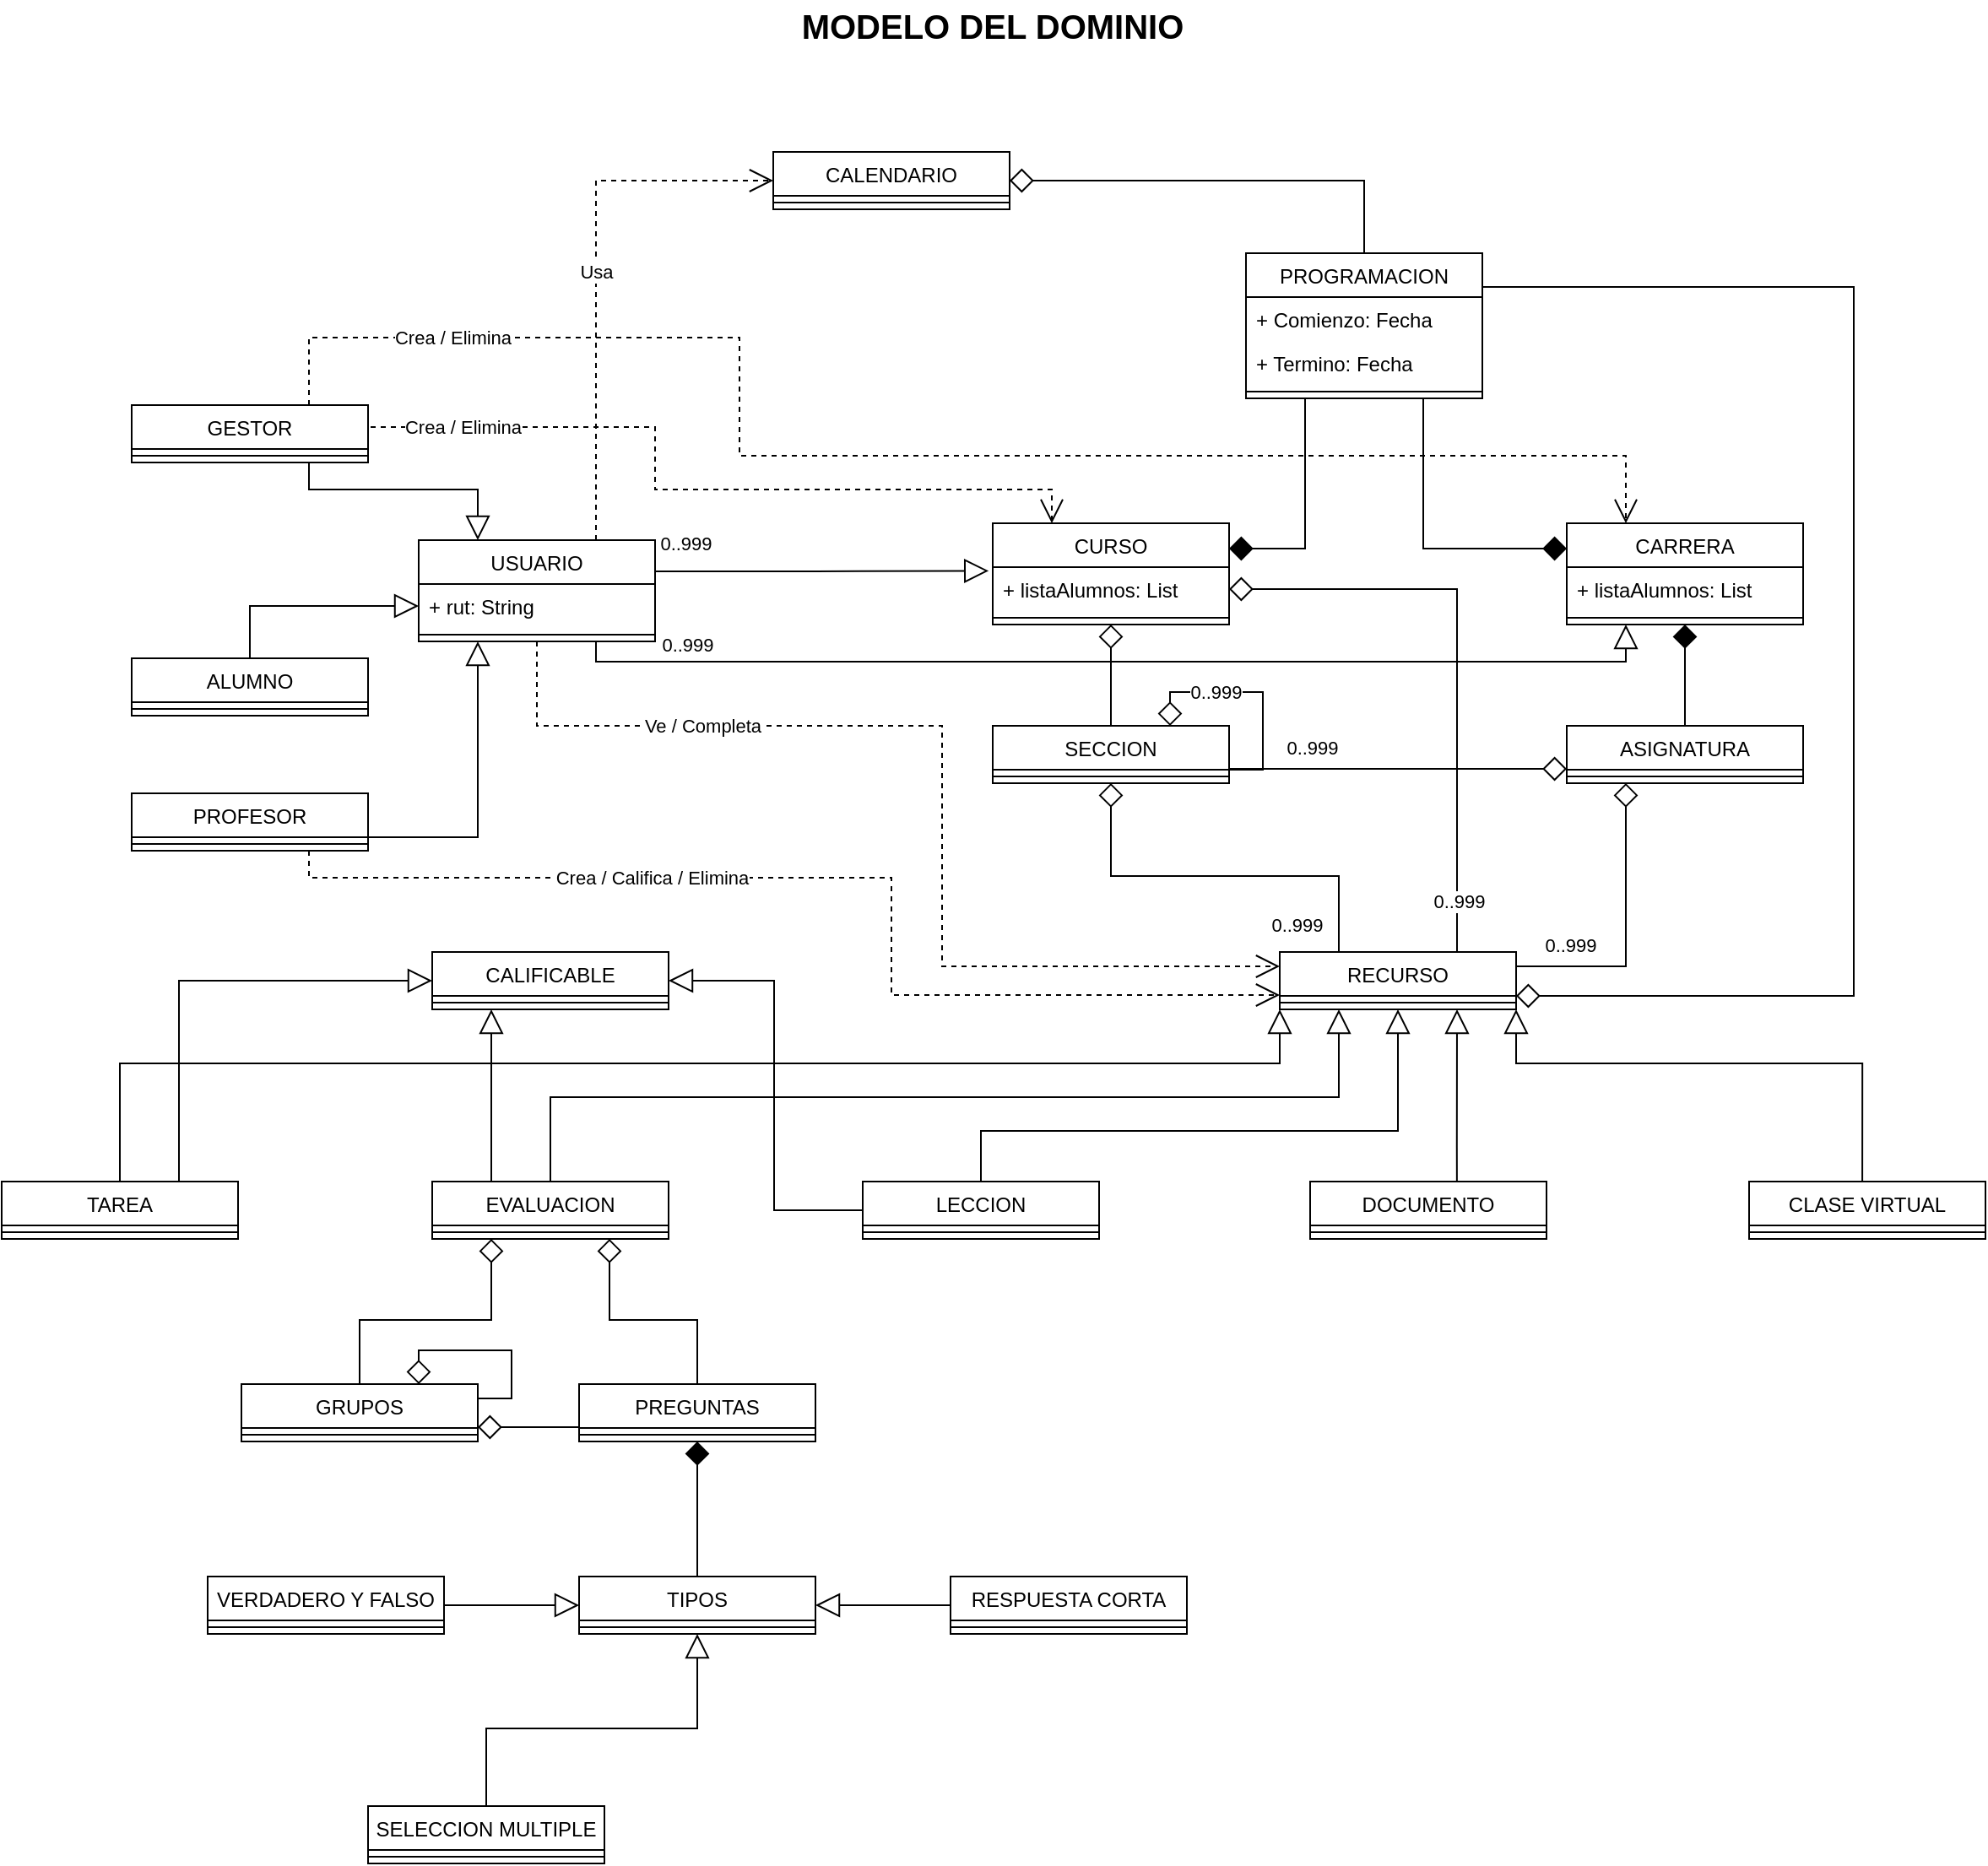 <mxfile version="16.5.2" type="github" pages="2">
  <diagram id="yAFuGxo5yNmsHVtJD5dn" name="Modelo">
    <mxGraphModel dx="1673" dy="980" grid="1" gridSize="10" guides="1" tooltips="1" connect="1" arrows="1" fold="1" page="1" pageScale="1" pageWidth="1390" pageHeight="980" background="none" math="0" shadow="0">
      <root>
        <mxCell id="0" />
        <mxCell id="1" parent="0" />
        <mxCell id="qb8Em-1j8m2r2cLZV-c_-50" style="rounded=0;orthogonalLoop=1;jettySize=auto;html=1;exitX=0.5;exitY=0;exitDx=0;exitDy=0;startArrow=none;startFill=0;endArrow=block;endFill=0;endSize=12;strokeWidth=1;edgeStyle=orthogonalEdgeStyle;entryX=0;entryY=0.5;entryDx=0;entryDy=0;" parent="1" source="qb8Em-1j8m2r2cLZV-c_-1" target="G1u_zrA2DptV31YPeM67-4" edge="1">
          <mxGeometry relative="1" as="geometry">
            <mxPoint x="255" y="510" as="targetPoint" />
          </mxGeometry>
        </mxCell>
        <mxCell id="qb8Em-1j8m2r2cLZV-c_-1" value="ALUMNO" style="swimlane;fontStyle=0;childLayout=stackLayout;horizontal=1;startSize=26;fillColor=none;horizontalStack=0;resizeParent=1;resizeParentMax=0;resizeLast=0;collapsible=1;marginBottom=0;" parent="1" vertex="1">
          <mxGeometry x="185" y="420" width="140" height="34" as="geometry" />
        </mxCell>
        <mxCell id="U8ZKY8nw9VnWneuDvqdr-29" value="" style="line;strokeWidth=1;fillColor=none;align=left;verticalAlign=middle;spacingTop=-1;spacingLeft=3;spacingRight=3;rotatable=0;labelPosition=right;points=[];portConstraint=eastwest;" parent="qb8Em-1j8m2r2cLZV-c_-1" vertex="1">
          <mxGeometry y="26" width="140" height="8" as="geometry" />
        </mxCell>
        <mxCell id="qb8Em-1j8m2r2cLZV-c_-51" style="rounded=0;orthogonalLoop=1;jettySize=auto;html=1;exitX=1;exitY=0.5;exitDx=0;exitDy=0;startArrow=none;startFill=0;endArrow=block;endFill=0;endSize=12;strokeWidth=1;entryX=0.25;entryY=1;entryDx=0;entryDy=0;edgeStyle=orthogonalEdgeStyle;" parent="1" source="qb8Em-1j8m2r2cLZV-c_-5" target="qb8Em-1j8m2r2cLZV-c_-33" edge="1">
          <mxGeometry relative="1" as="geometry">
            <mxPoint x="385" y="450" as="targetPoint" />
            <Array as="points">
              <mxPoint x="325" y="526" />
              <mxPoint x="390" y="526" />
            </Array>
          </mxGeometry>
        </mxCell>
        <mxCell id="qb8Em-1j8m2r2cLZV-c_-5" value="PROFESOR" style="swimlane;fontStyle=0;childLayout=stackLayout;horizontal=1;startSize=26;fillColor=none;horizontalStack=0;resizeParent=1;resizeParentMax=0;resizeLast=0;collapsible=1;marginBottom=0;" parent="1" vertex="1">
          <mxGeometry x="185" y="500" width="140" height="34" as="geometry" />
        </mxCell>
        <mxCell id="U8ZKY8nw9VnWneuDvqdr-30" value="" style="line;strokeWidth=1;fillColor=none;align=left;verticalAlign=middle;spacingTop=-1;spacingLeft=3;spacingRight=3;rotatable=0;labelPosition=right;points=[];portConstraint=eastwest;" parent="qb8Em-1j8m2r2cLZV-c_-5" vertex="1">
          <mxGeometry y="26" width="140" height="8" as="geometry" />
        </mxCell>
        <mxCell id="qb8Em-1j8m2r2cLZV-c_-52" style="rounded=0;orthogonalLoop=1;jettySize=auto;html=1;exitX=0.75;exitY=1;exitDx=0;exitDy=0;startArrow=none;startFill=0;endArrow=block;endFill=0;endSize=12;strokeWidth=1;entryX=0.25;entryY=0;entryDx=0;entryDy=0;edgeStyle=orthogonalEdgeStyle;" parent="1" source="qb8Em-1j8m2r2cLZV-c_-9" target="qb8Em-1j8m2r2cLZV-c_-33" edge="1">
          <mxGeometry relative="1" as="geometry">
            <mxPoint x="405" y="550" as="targetPoint" />
            <Array as="points">
              <mxPoint x="290" y="320" />
              <mxPoint x="390" y="320" />
            </Array>
          </mxGeometry>
        </mxCell>
        <mxCell id="qb8Em-1j8m2r2cLZV-c_-9" value="GESTOR" style="swimlane;fontStyle=0;childLayout=stackLayout;horizontal=1;startSize=26;fillColor=none;horizontalStack=0;resizeParent=1;resizeParentMax=0;resizeLast=0;collapsible=1;marginBottom=0;" parent="1" vertex="1">
          <mxGeometry x="185" y="270" width="140" height="34" as="geometry" />
        </mxCell>
        <mxCell id="U8ZKY8nw9VnWneuDvqdr-28" value="" style="line;strokeWidth=1;fillColor=none;align=left;verticalAlign=middle;spacingTop=-1;spacingLeft=3;spacingRight=3;rotatable=0;labelPosition=right;points=[];portConstraint=eastwest;" parent="qb8Em-1j8m2r2cLZV-c_-9" vertex="1">
          <mxGeometry y="26" width="140" height="8" as="geometry" />
        </mxCell>
        <mxCell id="U8ZKY8nw9VnWneuDvqdr-13" style="edgeStyle=orthogonalEdgeStyle;rounded=0;orthogonalLoop=1;jettySize=auto;html=1;exitX=0.75;exitY=1;exitDx=0;exitDy=0;endArrow=diamond;endFill=1;endSize=12;entryX=0;entryY=0.25;entryDx=0;entryDy=0;" parent="1" source="U8ZKY8nw9VnWneuDvqdr-9" target="qb8Em-1j8m2r2cLZV-c_-13" edge="1">
          <mxGeometry relative="1" as="geometry">
            <mxPoint x="945" y="370" as="targetPoint" />
            <Array as="points">
              <mxPoint x="950" y="355" />
            </Array>
          </mxGeometry>
        </mxCell>
        <mxCell id="qb8Em-1j8m2r2cLZV-c_-13" value="CARRERA" style="swimlane;fontStyle=0;childLayout=stackLayout;horizontal=1;startSize=26;fillColor=none;horizontalStack=0;resizeParent=1;resizeParentMax=0;resizeLast=0;collapsible=1;marginBottom=0;" parent="1" vertex="1">
          <mxGeometry x="1035" y="340" width="140" height="60" as="geometry" />
        </mxCell>
        <mxCell id="U8ZKY8nw9VnWneuDvqdr-27" value="+ listaAlumnos: List" style="text;strokeColor=none;fillColor=none;align=left;verticalAlign=top;spacingLeft=4;spacingRight=4;overflow=hidden;rotatable=0;points=[[0,0.5],[1,0.5]];portConstraint=eastwest;" parent="qb8Em-1j8m2r2cLZV-c_-13" vertex="1">
          <mxGeometry y="26" width="140" height="26" as="geometry" />
        </mxCell>
        <mxCell id="U8ZKY8nw9VnWneuDvqdr-42" value="" style="line;strokeWidth=1;fillColor=none;align=left;verticalAlign=middle;spacingTop=-1;spacingLeft=3;spacingRight=3;rotatable=0;labelPosition=right;points=[];portConstraint=eastwest;" parent="qb8Em-1j8m2r2cLZV-c_-13" vertex="1">
          <mxGeometry y="52" width="140" height="8" as="geometry" />
        </mxCell>
        <mxCell id="qb8Em-1j8m2r2cLZV-c_-57" style="edgeStyle=orthogonalEdgeStyle;rounded=0;orthogonalLoop=1;jettySize=auto;html=1;exitX=0.5;exitY=0;exitDx=0;exitDy=0;entryX=0.5;entryY=1;entryDx=0;entryDy=0;startArrow=none;startFill=0;endArrow=diamond;endFill=1;endSize=12;strokeWidth=1;" parent="1" source="qb8Em-1j8m2r2cLZV-c_-17" target="qb8Em-1j8m2r2cLZV-c_-13" edge="1">
          <mxGeometry relative="1" as="geometry" />
        </mxCell>
        <mxCell id="qb8Em-1j8m2r2cLZV-c_-17" value="ASIGNATURA" style="swimlane;fontStyle=0;childLayout=stackLayout;horizontal=1;startSize=26;fillColor=none;horizontalStack=0;resizeParent=1;resizeParentMax=0;resizeLast=0;collapsible=1;marginBottom=0;" parent="1" vertex="1">
          <mxGeometry x="1035" y="460" width="140" height="34" as="geometry" />
        </mxCell>
        <mxCell id="U8ZKY8nw9VnWneuDvqdr-43" value="" style="line;strokeWidth=1;fillColor=none;align=left;verticalAlign=middle;spacingTop=-1;spacingLeft=3;spacingRight=3;rotatable=0;labelPosition=right;points=[];portConstraint=eastwest;" parent="qb8Em-1j8m2r2cLZV-c_-17" vertex="1">
          <mxGeometry y="26" width="140" height="8" as="geometry" />
        </mxCell>
        <mxCell id="U8ZKY8nw9VnWneuDvqdr-12" style="edgeStyle=orthogonalEdgeStyle;rounded=0;orthogonalLoop=1;jettySize=auto;html=1;exitX=0.25;exitY=1;exitDx=0;exitDy=0;endArrow=diamond;endFill=1;endSize=12;entryX=1;entryY=0.25;entryDx=0;entryDy=0;" parent="1" source="U8ZKY8nw9VnWneuDvqdr-9" target="qb8Em-1j8m2r2cLZV-c_-21" edge="1">
          <mxGeometry relative="1" as="geometry">
            <mxPoint x="905" y="280" as="targetPoint" />
            <Array as="points">
              <mxPoint x="880" y="355" />
            </Array>
          </mxGeometry>
        </mxCell>
        <mxCell id="qb8Em-1j8m2r2cLZV-c_-21" value="CURSO" style="swimlane;fontStyle=0;childLayout=stackLayout;horizontal=1;startSize=26;fillColor=none;horizontalStack=0;resizeParent=1;resizeParentMax=0;resizeLast=0;collapsible=1;marginBottom=0;" parent="1" vertex="1">
          <mxGeometry x="695" y="340" width="140" height="60" as="geometry" />
        </mxCell>
        <mxCell id="G1u_zrA2DptV31YPeM67-7" value="+ listaAlumnos: List" style="text;strokeColor=none;fillColor=none;align=left;verticalAlign=top;spacingLeft=4;spacingRight=4;overflow=hidden;rotatable=0;points=[[0,0.5],[1,0.5]];portConstraint=eastwest;" parent="qb8Em-1j8m2r2cLZV-c_-21" vertex="1">
          <mxGeometry y="26" width="140" height="26" as="geometry" />
        </mxCell>
        <mxCell id="U8ZKY8nw9VnWneuDvqdr-44" value="" style="line;strokeWidth=1;fillColor=none;align=left;verticalAlign=middle;spacingTop=-1;spacingLeft=3;spacingRight=3;rotatable=0;labelPosition=right;points=[];portConstraint=eastwest;" parent="qb8Em-1j8m2r2cLZV-c_-21" vertex="1">
          <mxGeometry y="52" width="140" height="8" as="geometry" />
        </mxCell>
        <mxCell id="qb8Em-1j8m2r2cLZV-c_-56" style="edgeStyle=orthogonalEdgeStyle;rounded=0;orthogonalLoop=1;jettySize=auto;html=1;exitX=0.5;exitY=0;exitDx=0;exitDy=0;entryX=0.5;entryY=1;entryDx=0;entryDy=0;startArrow=none;startFill=0;endArrow=diamond;endFill=0;endSize=12;strokeWidth=1;" parent="1" source="qb8Em-1j8m2r2cLZV-c_-25" target="qb8Em-1j8m2r2cLZV-c_-21" edge="1">
          <mxGeometry relative="1" as="geometry" />
        </mxCell>
        <mxCell id="qb8Em-1j8m2r2cLZV-c_-25" value="SECCION" style="swimlane;fontStyle=0;childLayout=stackLayout;horizontal=1;startSize=26;fillColor=none;horizontalStack=0;resizeParent=1;resizeParentMax=0;resizeLast=0;collapsible=1;marginBottom=0;" parent="1" vertex="1">
          <mxGeometry x="695" y="460" width="140" height="34" as="geometry" />
        </mxCell>
        <mxCell id="U8ZKY8nw9VnWneuDvqdr-38" value="" style="line;strokeWidth=1;fillColor=none;align=left;verticalAlign=middle;spacingTop=-1;spacingLeft=3;spacingRight=3;rotatable=0;labelPosition=right;points=[];portConstraint=eastwest;" parent="qb8Em-1j8m2r2cLZV-c_-25" vertex="1">
          <mxGeometry y="26" width="140" height="8" as="geometry" />
        </mxCell>
        <mxCell id="qb8Em-1j8m2r2cLZV-c_-29" value="CALENDARIO" style="swimlane;fontStyle=0;childLayout=stackLayout;horizontal=1;startSize=26;fillColor=none;horizontalStack=0;resizeParent=1;resizeParentMax=0;resizeLast=0;collapsible=1;marginBottom=0;" parent="1" vertex="1">
          <mxGeometry x="565" y="120" width="140" height="34" as="geometry" />
        </mxCell>
        <mxCell id="U8ZKY8nw9VnWneuDvqdr-40" value="" style="line;strokeWidth=1;fillColor=none;align=left;verticalAlign=middle;spacingTop=-1;spacingLeft=3;spacingRight=3;rotatable=0;labelPosition=right;points=[];portConstraint=eastwest;" parent="qb8Em-1j8m2r2cLZV-c_-29" vertex="1">
          <mxGeometry y="26" width="140" height="8" as="geometry" />
        </mxCell>
        <mxCell id="qb8Em-1j8m2r2cLZV-c_-58" style="edgeStyle=orthogonalEdgeStyle;rounded=0;orthogonalLoop=1;jettySize=auto;html=1;exitX=0.998;exitY=0.308;exitDx=0;exitDy=0;entryX=-0.017;entryY=0.085;entryDx=0;entryDy=0;startArrow=none;startFill=0;endArrow=block;endFill=0;endSize=12;strokeWidth=1;exitPerimeter=0;entryPerimeter=0;" parent="1" source="qb8Em-1j8m2r2cLZV-c_-33" target="G1u_zrA2DptV31YPeM67-7" edge="1">
          <mxGeometry relative="1" as="geometry">
            <Array as="points" />
          </mxGeometry>
        </mxCell>
        <mxCell id="qb8Em-1j8m2r2cLZV-c_-59" value="0..999" style="edgeLabel;html=1;align=center;verticalAlign=middle;resizable=0;points=[];" parent="qb8Em-1j8m2r2cLZV-c_-58" vertex="1" connectable="0">
          <mxGeometry x="0.859" y="1" relative="1" as="geometry">
            <mxPoint x="-166" y="-15" as="offset" />
          </mxGeometry>
        </mxCell>
        <mxCell id="qb8Em-1j8m2r2cLZV-c_-60" style="edgeStyle=orthogonalEdgeStyle;rounded=0;orthogonalLoop=1;jettySize=auto;html=1;entryX=0.25;entryY=1;entryDx=0;entryDy=0;startArrow=none;startFill=0;endArrow=block;endFill=0;endSize=12;strokeWidth=1;exitX=0.75;exitY=1;exitDx=0;exitDy=0;" parent="1" source="qb8Em-1j8m2r2cLZV-c_-33" target="qb8Em-1j8m2r2cLZV-c_-13" edge="1">
          <mxGeometry relative="1" as="geometry">
            <mxPoint x="500" y="410" as="sourcePoint" />
            <Array as="points">
              <mxPoint x="460" y="422" />
              <mxPoint x="1070" y="422" />
            </Array>
          </mxGeometry>
        </mxCell>
        <mxCell id="qb8Em-1j8m2r2cLZV-c_-61" value="0..999" style="edgeLabel;html=1;align=center;verticalAlign=middle;resizable=0;points=[];" parent="qb8Em-1j8m2r2cLZV-c_-60" vertex="1" connectable="0">
          <mxGeometry x="0.92" y="3" relative="1" as="geometry">
            <mxPoint x="-552" y="-7" as="offset" />
          </mxGeometry>
        </mxCell>
        <mxCell id="qb8Em-1j8m2r2cLZV-c_-73" style="edgeStyle=orthogonalEdgeStyle;rounded=0;orthogonalLoop=1;jettySize=auto;html=1;exitX=0.5;exitY=1;exitDx=0;exitDy=0;entryX=0;entryY=0.25;entryDx=0;entryDy=0;startArrow=none;startFill=0;endArrow=open;endFill=0;endSize=12;strokeWidth=1;dashed=1;" parent="1" source="qb8Em-1j8m2r2cLZV-c_-33" target="qb8Em-1j8m2r2cLZV-c_-62" edge="1">
          <mxGeometry relative="1" as="geometry">
            <Array as="points">
              <mxPoint x="425" y="460" />
              <mxPoint x="665" y="460" />
              <mxPoint x="665" y="603" />
            </Array>
          </mxGeometry>
        </mxCell>
        <mxCell id="G1u_zrA2DptV31YPeM67-8" value="Ve / Completa" style="edgeLabel;html=1;align=center;verticalAlign=middle;resizable=0;points=[];" parent="qb8Em-1j8m2r2cLZV-c_-73" vertex="1" connectable="0">
          <mxGeometry x="-0.534" relative="1" as="geometry">
            <mxPoint as="offset" />
          </mxGeometry>
        </mxCell>
        <mxCell id="qb8Em-1j8m2r2cLZV-c_-33" value="USUARIO" style="swimlane;fontStyle=0;childLayout=stackLayout;horizontal=1;startSize=26;fillColor=none;horizontalStack=0;resizeParent=1;resizeParentMax=0;resizeLast=0;collapsible=1;marginBottom=0;" parent="1" vertex="1">
          <mxGeometry x="355" y="350" width="140" height="60" as="geometry" />
        </mxCell>
        <mxCell id="G1u_zrA2DptV31YPeM67-4" value="+ rut: String" style="text;strokeColor=none;fillColor=none;align=left;verticalAlign=top;spacingLeft=4;spacingRight=4;overflow=hidden;rotatable=0;points=[[0,0.5],[1,0.5]];portConstraint=eastwest;" parent="qb8Em-1j8m2r2cLZV-c_-33" vertex="1">
          <mxGeometry y="26" width="140" height="26" as="geometry" />
        </mxCell>
        <mxCell id="U8ZKY8nw9VnWneuDvqdr-39" value="" style="line;strokeWidth=1;fillColor=none;align=left;verticalAlign=middle;spacingTop=-1;spacingLeft=3;spacingRight=3;rotatable=0;labelPosition=right;points=[];portConstraint=eastwest;" parent="qb8Em-1j8m2r2cLZV-c_-33" vertex="1">
          <mxGeometry y="52" width="140" height="8" as="geometry" />
        </mxCell>
        <mxCell id="qb8Em-1j8m2r2cLZV-c_-66" style="edgeStyle=orthogonalEdgeStyle;rounded=0;orthogonalLoop=1;jettySize=auto;html=1;exitX=0.25;exitY=0;exitDx=0;exitDy=0;entryX=0.5;entryY=1;entryDx=0;entryDy=0;startArrow=none;startFill=0;endArrow=diamond;endFill=0;endSize=12;strokeWidth=1;" parent="1" source="qb8Em-1j8m2r2cLZV-c_-62" target="qb8Em-1j8m2r2cLZV-c_-25" edge="1">
          <mxGeometry relative="1" as="geometry" />
        </mxCell>
        <mxCell id="qb8Em-1j8m2r2cLZV-c_-74" value="0..999" style="edgeLabel;html=1;align=center;verticalAlign=middle;resizable=0;points=[];" parent="qb8Em-1j8m2r2cLZV-c_-66" vertex="1" connectable="0">
          <mxGeometry x="-0.71" relative="1" as="geometry">
            <mxPoint x="-25" y="18" as="offset" />
          </mxGeometry>
        </mxCell>
        <mxCell id="qb8Em-1j8m2r2cLZV-c_-67" style="edgeStyle=orthogonalEdgeStyle;rounded=0;orthogonalLoop=1;jettySize=auto;html=1;exitX=1;exitY=0.75;exitDx=0;exitDy=0;entryX=0;entryY=0.75;entryDx=0;entryDy=0;startArrow=none;startFill=0;endArrow=diamond;endFill=0;endSize=12;strokeWidth=1;" parent="1" source="qb8Em-1j8m2r2cLZV-c_-25" target="qb8Em-1j8m2r2cLZV-c_-17" edge="1">
          <mxGeometry relative="1" as="geometry" />
        </mxCell>
        <mxCell id="qb8Em-1j8m2r2cLZV-c_-75" value="0..999" style="edgeLabel;html=1;align=center;verticalAlign=middle;resizable=0;points=[];" parent="qb8Em-1j8m2r2cLZV-c_-67" vertex="1" connectable="0">
          <mxGeometry x="-0.733" y="-3" relative="1" as="geometry">
            <mxPoint x="22" y="-16" as="offset" />
          </mxGeometry>
        </mxCell>
        <mxCell id="U8ZKY8nw9VnWneuDvqdr-23" style="edgeStyle=orthogonalEdgeStyle;rounded=0;orthogonalLoop=1;jettySize=auto;html=1;exitX=1;exitY=0.25;exitDx=0;exitDy=0;entryX=0.25;entryY=1;entryDx=0;entryDy=0;endArrow=diamond;endFill=0;endSize=12;" parent="1" source="qb8Em-1j8m2r2cLZV-c_-62" target="qb8Em-1j8m2r2cLZV-c_-17" edge="1">
          <mxGeometry relative="1" as="geometry" />
        </mxCell>
        <mxCell id="U8ZKY8nw9VnWneuDvqdr-24" value="0..999" style="edgeLabel;html=1;align=center;verticalAlign=middle;resizable=0;points=[];" parent="U8ZKY8nw9VnWneuDvqdr-23" vertex="1" connectable="0">
          <mxGeometry x="-0.725" relative="1" as="geometry">
            <mxPoint x="8" y="-13" as="offset" />
          </mxGeometry>
        </mxCell>
        <mxCell id="U8ZKY8nw9VnWneuDvqdr-25" style="edgeStyle=orthogonalEdgeStyle;rounded=0;orthogonalLoop=1;jettySize=auto;html=1;exitX=0.75;exitY=0;exitDx=0;exitDy=0;entryX=1;entryY=0.5;entryDx=0;entryDy=0;endArrow=diamond;endFill=0;endSize=12;" parent="1" source="qb8Em-1j8m2r2cLZV-c_-62" target="G1u_zrA2DptV31YPeM67-7" edge="1">
          <mxGeometry relative="1" as="geometry" />
        </mxCell>
        <mxCell id="U8ZKY8nw9VnWneuDvqdr-26" value="0..999" style="edgeLabel;html=1;align=center;verticalAlign=middle;resizable=0;points=[];" parent="U8ZKY8nw9VnWneuDvqdr-25" vertex="1" connectable="0">
          <mxGeometry x="-0.828" y="-1" relative="1" as="geometry">
            <mxPoint as="offset" />
          </mxGeometry>
        </mxCell>
        <mxCell id="qb8Em-1j8m2r2cLZV-c_-62" value="RECURSO" style="swimlane;fontStyle=0;childLayout=stackLayout;horizontal=1;startSize=26;fillColor=none;horizontalStack=0;resizeParent=1;resizeParentMax=0;resizeLast=0;collapsible=1;marginBottom=0;" parent="1" vertex="1">
          <mxGeometry x="865" y="594" width="140" height="34" as="geometry" />
        </mxCell>
        <mxCell id="U8ZKY8nw9VnWneuDvqdr-37" value="" style="line;strokeWidth=1;fillColor=none;align=left;verticalAlign=middle;spacingTop=-1;spacingLeft=3;spacingRight=3;rotatable=0;labelPosition=right;points=[];portConstraint=eastwest;" parent="qb8Em-1j8m2r2cLZV-c_-62" vertex="1">
          <mxGeometry y="26" width="140" height="8" as="geometry" />
        </mxCell>
        <mxCell id="qb8Em-1j8m2r2cLZV-c_-97" style="edgeStyle=orthogonalEdgeStyle;rounded=0;orthogonalLoop=1;jettySize=auto;html=1;exitX=0.479;exitY=0.012;exitDx=0;exitDy=0;startArrow=none;startFill=0;endArrow=block;endFill=0;endSize=12;strokeWidth=1;exitPerimeter=0;entryX=1;entryY=1;entryDx=0;entryDy=0;" parent="1" source="qb8Em-1j8m2r2cLZV-c_-77" target="qb8Em-1j8m2r2cLZV-c_-62" edge="1">
          <mxGeometry relative="1" as="geometry">
            <mxPoint x="990" y="630" as="targetPoint" />
            <Array as="points">
              <mxPoint x="1210" y="660" />
              <mxPoint x="1005" y="660" />
            </Array>
          </mxGeometry>
        </mxCell>
        <mxCell id="qb8Em-1j8m2r2cLZV-c_-77" value="CLASE VIRTUAL" style="swimlane;fontStyle=0;childLayout=stackLayout;horizontal=1;startSize=26;fillColor=none;horizontalStack=0;resizeParent=1;resizeParentMax=0;resizeLast=0;collapsible=1;marginBottom=0;" parent="1" vertex="1">
          <mxGeometry x="1143" y="730" width="140" height="34" as="geometry" />
        </mxCell>
        <mxCell id="U8ZKY8nw9VnWneuDvqdr-36" value="" style="line;strokeWidth=1;fillColor=none;align=left;verticalAlign=middle;spacingTop=-1;spacingLeft=3;spacingRight=3;rotatable=0;labelPosition=right;points=[];portConstraint=eastwest;" parent="qb8Em-1j8m2r2cLZV-c_-77" vertex="1">
          <mxGeometry y="26" width="140" height="8" as="geometry" />
        </mxCell>
        <mxCell id="qb8Em-1j8m2r2cLZV-c_-98" style="edgeStyle=orthogonalEdgeStyle;rounded=0;orthogonalLoop=1;jettySize=auto;html=1;exitX=0.5;exitY=0;exitDx=0;exitDy=0;entryX=0.5;entryY=1;entryDx=0;entryDy=0;startArrow=none;startFill=0;endArrow=block;endFill=0;endSize=12;strokeWidth=1;" parent="1" source="qb8Em-1j8m2r2cLZV-c_-81" target="qb8Em-1j8m2r2cLZV-c_-62" edge="1">
          <mxGeometry relative="1" as="geometry">
            <Array as="points">
              <mxPoint x="688" y="700" />
              <mxPoint x="935" y="700" />
            </Array>
            <mxPoint x="688.0" y="724" as="targetPoint" />
          </mxGeometry>
        </mxCell>
        <mxCell id="Mp3cb1rLixZ6YznY6X9q-6" style="edgeStyle=orthogonalEdgeStyle;rounded=0;orthogonalLoop=1;jettySize=auto;html=1;exitX=0;exitY=0.5;exitDx=0;exitDy=0;entryX=1;entryY=0.5;entryDx=0;entryDy=0;endArrow=block;endFill=0;endSize=12;" edge="1" parent="1" source="qb8Em-1j8m2r2cLZV-c_-81" target="Mp3cb1rLixZ6YznY6X9q-1">
          <mxGeometry relative="1" as="geometry" />
        </mxCell>
        <mxCell id="qb8Em-1j8m2r2cLZV-c_-81" value="LECCION" style="swimlane;fontStyle=0;childLayout=stackLayout;horizontal=1;startSize=26;fillColor=none;horizontalStack=0;resizeParent=1;resizeParentMax=0;resizeLast=0;collapsible=1;marginBottom=0;" parent="1" vertex="1">
          <mxGeometry x="618" y="730" width="140" height="34" as="geometry" />
        </mxCell>
        <mxCell id="U8ZKY8nw9VnWneuDvqdr-35" value="" style="line;strokeWidth=1;fillColor=none;align=left;verticalAlign=middle;spacingTop=-1;spacingLeft=3;spacingRight=3;rotatable=0;labelPosition=right;points=[];portConstraint=eastwest;" parent="qb8Em-1j8m2r2cLZV-c_-81" vertex="1">
          <mxGeometry y="26" width="140" height="8" as="geometry" />
        </mxCell>
        <mxCell id="qb8Em-1j8m2r2cLZV-c_-99" style="edgeStyle=orthogonalEdgeStyle;rounded=0;orthogonalLoop=1;jettySize=auto;html=1;exitX=0.621;exitY=0.001;exitDx=0;exitDy=0;entryX=0.75;entryY=1;entryDx=0;entryDy=0;startArrow=none;startFill=0;endArrow=block;endFill=0;endSize=12;strokeWidth=1;exitPerimeter=0;" parent="1" source="qb8Em-1j8m2r2cLZV-c_-85" target="qb8Em-1j8m2r2cLZV-c_-62" edge="1">
          <mxGeometry relative="1" as="geometry">
            <Array as="points">
              <mxPoint x="970" y="710" />
              <mxPoint x="970" y="710" />
            </Array>
            <mxPoint x="723.0" y="724" as="targetPoint" />
          </mxGeometry>
        </mxCell>
        <mxCell id="qb8Em-1j8m2r2cLZV-c_-85" value="DOCUMENTO" style="swimlane;fontStyle=0;childLayout=stackLayout;horizontal=1;startSize=26;fillColor=none;horizontalStack=0;resizeParent=1;resizeParentMax=0;resizeLast=0;collapsible=1;marginBottom=0;" parent="1" vertex="1">
          <mxGeometry x="883" y="730" width="140" height="34" as="geometry" />
        </mxCell>
        <mxCell id="U8ZKY8nw9VnWneuDvqdr-33" value="" style="line;strokeWidth=1;fillColor=none;align=left;verticalAlign=middle;spacingTop=-1;spacingLeft=3;spacingRight=3;rotatable=0;labelPosition=right;points=[];portConstraint=eastwest;" parent="qb8Em-1j8m2r2cLZV-c_-85" vertex="1">
          <mxGeometry y="26" width="140" height="8" as="geometry" />
        </mxCell>
        <mxCell id="qb8Em-1j8m2r2cLZV-c_-100" style="edgeStyle=orthogonalEdgeStyle;rounded=0;orthogonalLoop=1;jettySize=auto;html=1;entryX=0.25;entryY=1;entryDx=0;entryDy=0;startArrow=none;startFill=0;endArrow=block;endFill=0;endSize=12;strokeWidth=1;exitX=0.5;exitY=0;exitDx=0;exitDy=0;" parent="1" source="qb8Em-1j8m2r2cLZV-c_-89" target="qb8Em-1j8m2r2cLZV-c_-62" edge="1">
          <mxGeometry relative="1" as="geometry">
            <Array as="points">
              <mxPoint x="433" y="680" />
              <mxPoint x="900" y="680" />
            </Array>
            <mxPoint x="345" y="693" as="sourcePoint" />
            <mxPoint x="653.0" y="724" as="targetPoint" />
          </mxGeometry>
        </mxCell>
        <mxCell id="Mp3cb1rLixZ6YznY6X9q-7" style="edgeStyle=orthogonalEdgeStyle;rounded=0;orthogonalLoop=1;jettySize=auto;html=1;exitX=0.25;exitY=0;exitDx=0;exitDy=0;entryX=0.25;entryY=1;entryDx=0;entryDy=0;endSize=12;endArrow=block;endFill=0;" edge="1" parent="1" source="qb8Em-1j8m2r2cLZV-c_-89" target="Mp3cb1rLixZ6YznY6X9q-1">
          <mxGeometry relative="1" as="geometry" />
        </mxCell>
        <mxCell id="qb8Em-1j8m2r2cLZV-c_-89" value="EVALUACION" style="swimlane;fontStyle=0;childLayout=stackLayout;horizontal=1;startSize=26;fillColor=none;horizontalStack=0;resizeParent=1;resizeParentMax=0;resizeLast=0;collapsible=1;marginBottom=0;" parent="1" vertex="1">
          <mxGeometry x="363" y="730" width="140" height="34" as="geometry" />
        </mxCell>
        <mxCell id="U8ZKY8nw9VnWneuDvqdr-32" value="" style="line;strokeWidth=1;fillColor=none;align=left;verticalAlign=middle;spacingTop=-1;spacingLeft=3;spacingRight=3;rotatable=0;labelPosition=right;points=[];portConstraint=eastwest;" parent="qb8Em-1j8m2r2cLZV-c_-89" vertex="1">
          <mxGeometry y="26" width="140" height="8" as="geometry" />
        </mxCell>
        <mxCell id="qb8Em-1j8m2r2cLZV-c_-101" style="edgeStyle=orthogonalEdgeStyle;rounded=0;orthogonalLoop=1;jettySize=auto;html=1;exitX=0.5;exitY=0;exitDx=0;exitDy=0;startArrow=none;startFill=0;endArrow=block;endFill=0;endSize=12;strokeWidth=1;entryX=0;entryY=1;entryDx=0;entryDy=0;" parent="1" source="qb8Em-1j8m2r2cLZV-c_-93" target="qb8Em-1j8m2r2cLZV-c_-62" edge="1">
          <mxGeometry relative="1" as="geometry">
            <mxPoint x="880" y="630" as="targetPoint" />
            <Array as="points">
              <mxPoint x="178" y="660" />
              <mxPoint x="865" y="660" />
            </Array>
          </mxGeometry>
        </mxCell>
        <mxCell id="Mp3cb1rLixZ6YznY6X9q-5" style="edgeStyle=orthogonalEdgeStyle;rounded=0;orthogonalLoop=1;jettySize=auto;html=1;exitX=0.75;exitY=0;exitDx=0;exitDy=0;entryX=0;entryY=0.5;entryDx=0;entryDy=0;endSize=12;endArrow=block;endFill=0;" edge="1" parent="1" source="qb8Em-1j8m2r2cLZV-c_-93" target="Mp3cb1rLixZ6YznY6X9q-1">
          <mxGeometry relative="1" as="geometry" />
        </mxCell>
        <mxCell id="qb8Em-1j8m2r2cLZV-c_-93" value="TAREA" style="swimlane;fontStyle=0;childLayout=stackLayout;horizontal=1;startSize=26;fillColor=none;horizontalStack=0;resizeParent=1;resizeParentMax=0;resizeLast=0;collapsible=1;marginBottom=0;" parent="1" vertex="1">
          <mxGeometry x="108" y="730" width="140" height="34" as="geometry" />
        </mxCell>
        <mxCell id="U8ZKY8nw9VnWneuDvqdr-31" value="" style="line;strokeWidth=1;fillColor=none;align=left;verticalAlign=middle;spacingTop=-1;spacingLeft=3;spacingRight=3;rotatable=0;labelPosition=right;points=[];portConstraint=eastwest;" parent="qb8Em-1j8m2r2cLZV-c_-93" vertex="1">
          <mxGeometry y="26" width="140" height="8" as="geometry" />
        </mxCell>
        <mxCell id="U8ZKY8nw9VnWneuDvqdr-2" value="Crea / Califica / Elimina" style="endArrow=open;endSize=12;dashed=1;html=1;rounded=0;exitX=0.75;exitY=1;exitDx=0;exitDy=0;edgeStyle=orthogonalEdgeStyle;entryX=0;entryY=0.75;entryDx=0;entryDy=0;" parent="1" source="qb8Em-1j8m2r2cLZV-c_-5" target="qb8Em-1j8m2r2cLZV-c_-62" edge="1">
          <mxGeometry x="-0.338" width="160" relative="1" as="geometry">
            <mxPoint x="365" y="590" as="sourcePoint" />
            <mxPoint x="525" y="590" as="targetPoint" />
            <Array as="points">
              <mxPoint x="290" y="550" />
              <mxPoint x="635" y="550" />
              <mxPoint x="635" y="620" />
            </Array>
            <mxPoint as="offset" />
          </mxGeometry>
        </mxCell>
        <mxCell id="U8ZKY8nw9VnWneuDvqdr-3" value="Crea / Elimina" style="endArrow=open;endSize=12;dashed=1;html=1;rounded=0;exitX=1;exitY=0.25;exitDx=0;exitDy=0;edgeStyle=orthogonalEdgeStyle;entryX=0.25;entryY=0;entryDx=0;entryDy=0;" parent="1" source="qb8Em-1j8m2r2cLZV-c_-9" target="qb8Em-1j8m2r2cLZV-c_-21" edge="1">
          <mxGeometry x="-0.74" width="160" relative="1" as="geometry">
            <mxPoint x="485" y="310" as="sourcePoint" />
            <mxPoint x="645" y="310" as="targetPoint" />
            <Array as="points">
              <mxPoint x="495" y="283" />
              <mxPoint x="495" y="320" />
              <mxPoint x="730" y="320" />
            </Array>
            <mxPoint as="offset" />
          </mxGeometry>
        </mxCell>
        <mxCell id="U8ZKY8nw9VnWneuDvqdr-4" value="Crea / Elimina" style="endArrow=open;endSize=12;dashed=1;html=1;rounded=0;edgeStyle=orthogonalEdgeStyle;exitX=0.75;exitY=0;exitDx=0;exitDy=0;entryX=0.25;entryY=0;entryDx=0;entryDy=0;" parent="1" source="qb8Em-1j8m2r2cLZV-c_-9" target="qb8Em-1j8m2r2cLZV-c_-13" edge="1">
          <mxGeometry x="-0.731" width="160" relative="1" as="geometry">
            <mxPoint x="315" y="230" as="sourcePoint" />
            <mxPoint x="475" y="230" as="targetPoint" />
            <Array as="points">
              <mxPoint x="290" y="230" />
              <mxPoint x="545" y="230" />
              <mxPoint x="545" y="300" />
              <mxPoint x="1070" y="300" />
            </Array>
            <mxPoint as="offset" />
          </mxGeometry>
        </mxCell>
        <mxCell id="U8ZKY8nw9VnWneuDvqdr-9" value="PROGRAMACION" style="swimlane;fontStyle=0;childLayout=stackLayout;horizontal=1;startSize=26;fillColor=none;horizontalStack=0;resizeParent=1;resizeParentMax=0;resizeLast=0;collapsible=1;marginBottom=0;" parent="1" vertex="1">
          <mxGeometry x="845" y="180" width="140" height="86" as="geometry" />
        </mxCell>
        <mxCell id="U8ZKY8nw9VnWneuDvqdr-16" value="+ Comienzo: Fecha" style="text;strokeColor=none;fillColor=none;align=left;verticalAlign=top;spacingLeft=4;spacingRight=4;overflow=hidden;rotatable=0;points=[[0,0.5],[1,0.5]];portConstraint=eastwest;" parent="U8ZKY8nw9VnWneuDvqdr-9" vertex="1">
          <mxGeometry y="26" width="140" height="26" as="geometry" />
        </mxCell>
        <mxCell id="U8ZKY8nw9VnWneuDvqdr-17" value="+ Termino: Fecha" style="text;strokeColor=none;fillColor=none;align=left;verticalAlign=top;spacingLeft=4;spacingRight=4;overflow=hidden;rotatable=0;points=[[0,0.5],[1,0.5]];portConstraint=eastwest;" parent="U8ZKY8nw9VnWneuDvqdr-9" vertex="1">
          <mxGeometry y="52" width="140" height="26" as="geometry" />
        </mxCell>
        <mxCell id="U8ZKY8nw9VnWneuDvqdr-41" value="" style="line;strokeWidth=1;fillColor=none;align=left;verticalAlign=middle;spacingTop=-1;spacingLeft=3;spacingRight=3;rotatable=0;labelPosition=right;points=[];portConstraint=eastwest;" parent="U8ZKY8nw9VnWneuDvqdr-9" vertex="1">
          <mxGeometry y="78" width="140" height="8" as="geometry" />
        </mxCell>
        <mxCell id="U8ZKY8nw9VnWneuDvqdr-14" value="Usa" style="endArrow=open;endSize=12;dashed=1;html=1;rounded=0;exitX=0.75;exitY=0;exitDx=0;exitDy=0;entryX=0;entryY=0.5;entryDx=0;entryDy=0;edgeStyle=orthogonalEdgeStyle;" parent="1" source="qb8Em-1j8m2r2cLZV-c_-33" target="qb8Em-1j8m2r2cLZV-c_-29" edge="1">
          <mxGeometry width="160" relative="1" as="geometry">
            <mxPoint x="575" y="240" as="sourcePoint" />
            <mxPoint x="735" y="240" as="targetPoint" />
          </mxGeometry>
        </mxCell>
        <mxCell id="U8ZKY8nw9VnWneuDvqdr-18" value="" style="endArrow=diamond;html=1;endSize=12;startArrow=none;startSize=6;startFill=0;edgeStyle=orthogonalEdgeStyle;align=left;verticalAlign=bottom;rounded=0;exitX=0.5;exitY=0;exitDx=0;exitDy=0;entryX=1;entryY=0.5;entryDx=0;entryDy=0;endFill=0;" parent="1" source="U8ZKY8nw9VnWneuDvqdr-9" target="qb8Em-1j8m2r2cLZV-c_-29" edge="1">
          <mxGeometry x="-1" y="3" relative="1" as="geometry">
            <mxPoint x="765" y="105.71" as="sourcePoint" />
            <mxPoint x="925" y="105.71" as="targetPoint" />
          </mxGeometry>
        </mxCell>
        <mxCell id="U8ZKY8nw9VnWneuDvqdr-19" value="" style="endArrow=diamond;endSize=12;html=1;rounded=0;exitX=1;exitY=0.25;exitDx=0;exitDy=0;edgeStyle=orthogonalEdgeStyle;endFill=0;entryX=1;entryY=0.75;entryDx=0;entryDy=0;" parent="1" source="U8ZKY8nw9VnWneuDvqdr-9" target="qb8Em-1j8m2r2cLZV-c_-62" edge="1">
          <mxGeometry x="0.074" y="-30" width="160" relative="1" as="geometry">
            <mxPoint x="1025" y="619.58" as="sourcePoint" />
            <mxPoint x="1005" y="607" as="targetPoint" />
            <Array as="points">
              <mxPoint x="985" y="200" />
              <mxPoint x="1205" y="200" />
              <mxPoint x="1205" y="620" />
              <mxPoint x="1005" y="620" />
            </Array>
            <mxPoint as="offset" />
          </mxGeometry>
        </mxCell>
        <mxCell id="U8ZKY8nw9VnWneuDvqdr-20" style="edgeStyle=orthogonalEdgeStyle;rounded=0;orthogonalLoop=1;jettySize=auto;html=1;exitX=1;exitY=0.5;exitDx=0;exitDy=0;entryX=0.75;entryY=0;entryDx=0;entryDy=0;endArrow=diamond;endFill=0;endSize=12;" parent="1" source="qb8Em-1j8m2r2cLZV-c_-25" target="qb8Em-1j8m2r2cLZV-c_-25" edge="1">
          <mxGeometry relative="1" as="geometry">
            <Array as="points">
              <mxPoint x="855" y="486" />
              <mxPoint x="855" y="440" />
              <mxPoint x="800" y="440" />
            </Array>
          </mxGeometry>
        </mxCell>
        <mxCell id="U8ZKY8nw9VnWneuDvqdr-21" value="0..999" style="edgeLabel;html=1;align=center;verticalAlign=middle;resizable=0;points=[];" parent="U8ZKY8nw9VnWneuDvqdr-20" vertex="1" connectable="0">
          <mxGeometry x="0.593" relative="1" as="geometry">
            <mxPoint x="16" as="offset" />
          </mxGeometry>
        </mxCell>
        <mxCell id="4b-e4SEKaT1EVboa62Lu-1" value="MODELO DEL DOMINIO" style="text;html=1;strokeColor=none;fillColor=none;align=center;verticalAlign=middle;whiteSpace=wrap;rounded=0;fontStyle=1;fontSize=20;" parent="1" vertex="1">
          <mxGeometry x="545" y="30" width="300" height="30" as="geometry" />
        </mxCell>
        <mxCell id="3KnBWZeXFrNanssXgY3E-16" style="edgeStyle=orthogonalEdgeStyle;rounded=0;orthogonalLoop=1;jettySize=auto;html=1;exitX=0.5;exitY=0;exitDx=0;exitDy=0;entryX=0.25;entryY=1;entryDx=0;entryDy=0;fontSize=20;endArrow=diamond;endFill=0;endSize=12;" parent="1" source="3KnBWZeXFrNanssXgY3E-9" target="qb8Em-1j8m2r2cLZV-c_-89" edge="1">
          <mxGeometry relative="1" as="geometry" />
        </mxCell>
        <mxCell id="3KnBWZeXFrNanssXgY3E-9" value="GRUPOS" style="swimlane;fontStyle=0;childLayout=stackLayout;horizontal=1;startSize=26;fillColor=none;horizontalStack=0;resizeParent=1;resizeParentMax=0;resizeLast=0;collapsible=1;marginBottom=0;" parent="1" vertex="1">
          <mxGeometry x="250" y="850" width="140" height="34" as="geometry" />
        </mxCell>
        <mxCell id="3KnBWZeXFrNanssXgY3E-10" value="" style="line;strokeWidth=1;fillColor=none;align=left;verticalAlign=middle;spacingTop=-1;spacingLeft=3;spacingRight=3;rotatable=0;labelPosition=right;points=[];portConstraint=eastwest;" parent="3KnBWZeXFrNanssXgY3E-9" vertex="1">
          <mxGeometry y="26" width="140" height="8" as="geometry" />
        </mxCell>
        <mxCell id="3KnBWZeXFrNanssXgY3E-15" style="edgeStyle=orthogonalEdgeStyle;rounded=0;orthogonalLoop=1;jettySize=auto;html=1;exitX=0.5;exitY=0;exitDx=0;exitDy=0;entryX=0.75;entryY=1;entryDx=0;entryDy=0;fontSize=20;endArrow=diamond;endFill=0;endSize=12;" parent="1" source="3KnBWZeXFrNanssXgY3E-12" target="qb8Em-1j8m2r2cLZV-c_-89" edge="1">
          <mxGeometry relative="1" as="geometry" />
        </mxCell>
        <mxCell id="3KnBWZeXFrNanssXgY3E-18" style="edgeStyle=orthogonalEdgeStyle;rounded=0;orthogonalLoop=1;jettySize=auto;html=1;exitX=0;exitY=0.75;exitDx=0;exitDy=0;entryX=1;entryY=0.75;entryDx=0;entryDy=0;fontSize=20;endArrow=diamond;endFill=0;endSize=12;" parent="1" source="3KnBWZeXFrNanssXgY3E-12" target="3KnBWZeXFrNanssXgY3E-9" edge="1">
          <mxGeometry relative="1" as="geometry" />
        </mxCell>
        <mxCell id="3KnBWZeXFrNanssXgY3E-12" value="PREGUNTAS" style="swimlane;fontStyle=0;childLayout=stackLayout;horizontal=1;startSize=26;fillColor=none;horizontalStack=0;resizeParent=1;resizeParentMax=0;resizeLast=0;collapsible=1;marginBottom=0;" parent="1" vertex="1">
          <mxGeometry x="450" y="850" width="140" height="34" as="geometry" />
        </mxCell>
        <mxCell id="3KnBWZeXFrNanssXgY3E-13" value="" style="line;strokeWidth=1;fillColor=none;align=left;verticalAlign=middle;spacingTop=-1;spacingLeft=3;spacingRight=3;rotatable=0;labelPosition=right;points=[];portConstraint=eastwest;" parent="3KnBWZeXFrNanssXgY3E-12" vertex="1">
          <mxGeometry y="26" width="140" height="8" as="geometry" />
        </mxCell>
        <mxCell id="3KnBWZeXFrNanssXgY3E-19" style="edgeStyle=orthogonalEdgeStyle;rounded=0;orthogonalLoop=1;jettySize=auto;html=1;exitX=1;exitY=0.25;exitDx=0;exitDy=0;entryX=0.75;entryY=0;entryDx=0;entryDy=0;fontSize=20;endArrow=diamond;endFill=0;endSize=12;" parent="1" source="3KnBWZeXFrNanssXgY3E-9" target="3KnBWZeXFrNanssXgY3E-9" edge="1">
          <mxGeometry relative="1" as="geometry">
            <Array as="points">
              <mxPoint x="410" y="859" />
              <mxPoint x="410" y="830" />
              <mxPoint x="355" y="830" />
            </Array>
          </mxGeometry>
        </mxCell>
        <mxCell id="Mp3cb1rLixZ6YznY6X9q-8" style="edgeStyle=orthogonalEdgeStyle;rounded=0;orthogonalLoop=1;jettySize=auto;html=1;exitX=0.5;exitY=0;exitDx=0;exitDy=0;entryX=0.5;entryY=1;entryDx=0;entryDy=0;startArrow=none;startFill=0;endArrow=diamond;endFill=1;startSize=6;endSize=12;" edge="1" parent="1" source="3KnBWZeXFrNanssXgY3E-20" target="3KnBWZeXFrNanssXgY3E-12">
          <mxGeometry relative="1" as="geometry" />
        </mxCell>
        <mxCell id="3KnBWZeXFrNanssXgY3E-20" value="TIPOS" style="swimlane;fontStyle=0;childLayout=stackLayout;horizontal=1;startSize=26;fillColor=none;horizontalStack=0;resizeParent=1;resizeParentMax=0;resizeLast=0;collapsible=1;marginBottom=0;" parent="1" vertex="1">
          <mxGeometry x="450" y="964" width="140" height="34" as="geometry" />
        </mxCell>
        <mxCell id="3KnBWZeXFrNanssXgY3E-21" value="" style="line;strokeWidth=1;fillColor=none;align=left;verticalAlign=middle;spacingTop=-1;spacingLeft=3;spacingRight=3;rotatable=0;labelPosition=right;points=[];portConstraint=eastwest;" parent="3KnBWZeXFrNanssXgY3E-20" vertex="1">
          <mxGeometry y="26" width="140" height="8" as="geometry" />
        </mxCell>
        <mxCell id="Mp3cb1rLixZ6YznY6X9q-11" style="edgeStyle=orthogonalEdgeStyle;rounded=0;orthogonalLoop=1;jettySize=auto;html=1;exitX=1;exitY=0.5;exitDx=0;exitDy=0;entryX=0;entryY=0.5;entryDx=0;entryDy=0;startArrow=none;startFill=0;endArrow=block;endFill=0;startSize=6;endSize=12;" edge="1" parent="1" source="3KnBWZeXFrNanssXgY3E-23" target="3KnBWZeXFrNanssXgY3E-20">
          <mxGeometry relative="1" as="geometry" />
        </mxCell>
        <mxCell id="3KnBWZeXFrNanssXgY3E-23" value="VERDADERO Y FALSO" style="swimlane;fontStyle=0;childLayout=stackLayout;horizontal=1;startSize=26;fillColor=none;horizontalStack=0;resizeParent=1;resizeParentMax=0;resizeLast=0;collapsible=1;marginBottom=0;" parent="1" vertex="1">
          <mxGeometry x="230" y="964" width="140" height="34" as="geometry" />
        </mxCell>
        <mxCell id="3KnBWZeXFrNanssXgY3E-24" value="" style="line;strokeWidth=1;fillColor=none;align=left;verticalAlign=middle;spacingTop=-1;spacingLeft=3;spacingRight=3;rotatable=0;labelPosition=right;points=[];portConstraint=eastwest;" parent="3KnBWZeXFrNanssXgY3E-23" vertex="1">
          <mxGeometry y="26" width="140" height="8" as="geometry" />
        </mxCell>
        <mxCell id="Mp3cb1rLixZ6YznY6X9q-9" style="edgeStyle=orthogonalEdgeStyle;rounded=0;orthogonalLoop=1;jettySize=auto;html=1;exitX=0.5;exitY=0;exitDx=0;exitDy=0;entryX=0.5;entryY=1;entryDx=0;entryDy=0;startArrow=none;startFill=0;endArrow=block;endFill=0;startSize=6;endSize=12;" edge="1" parent="1" source="3KnBWZeXFrNanssXgY3E-26" target="3KnBWZeXFrNanssXgY3E-20">
          <mxGeometry relative="1" as="geometry" />
        </mxCell>
        <mxCell id="3KnBWZeXFrNanssXgY3E-26" value="SELECCION MULTIPLE" style="swimlane;fontStyle=0;childLayout=stackLayout;horizontal=1;startSize=26;fillColor=none;horizontalStack=0;resizeParent=1;resizeParentMax=0;resizeLast=0;collapsible=1;marginBottom=0;" parent="1" vertex="1">
          <mxGeometry x="325" y="1100" width="140" height="34" as="geometry" />
        </mxCell>
        <mxCell id="3KnBWZeXFrNanssXgY3E-27" value="" style="line;strokeWidth=1;fillColor=none;align=left;verticalAlign=middle;spacingTop=-1;spacingLeft=3;spacingRight=3;rotatable=0;labelPosition=right;points=[];portConstraint=eastwest;" parent="3KnBWZeXFrNanssXgY3E-26" vertex="1">
          <mxGeometry y="26" width="140" height="8" as="geometry" />
        </mxCell>
        <mxCell id="Mp3cb1rLixZ6YznY6X9q-10" style="edgeStyle=orthogonalEdgeStyle;rounded=0;orthogonalLoop=1;jettySize=auto;html=1;exitX=0;exitY=0.5;exitDx=0;exitDy=0;entryX=1;entryY=0.5;entryDx=0;entryDy=0;startArrow=none;startFill=0;endArrow=block;endFill=0;startSize=6;endSize=12;" edge="1" parent="1" source="3KnBWZeXFrNanssXgY3E-29" target="3KnBWZeXFrNanssXgY3E-20">
          <mxGeometry relative="1" as="geometry" />
        </mxCell>
        <mxCell id="3KnBWZeXFrNanssXgY3E-29" value="RESPUESTA CORTA" style="swimlane;fontStyle=0;childLayout=stackLayout;horizontal=1;startSize=26;fillColor=none;horizontalStack=0;resizeParent=1;resizeParentMax=0;resizeLast=0;collapsible=1;marginBottom=0;" parent="1" vertex="1">
          <mxGeometry x="670" y="964" width="140" height="34" as="geometry" />
        </mxCell>
        <mxCell id="3KnBWZeXFrNanssXgY3E-30" value="" style="line;strokeWidth=1;fillColor=none;align=left;verticalAlign=middle;spacingTop=-1;spacingLeft=3;spacingRight=3;rotatable=0;labelPosition=right;points=[];portConstraint=eastwest;" parent="3KnBWZeXFrNanssXgY3E-29" vertex="1">
          <mxGeometry y="26" width="140" height="8" as="geometry" />
        </mxCell>
        <mxCell id="Mp3cb1rLixZ6YznY6X9q-1" value="CALIFICABLE" style="swimlane;fontStyle=0;childLayout=stackLayout;horizontal=1;startSize=26;fillColor=none;horizontalStack=0;resizeParent=1;resizeParentMax=0;resizeLast=0;collapsible=1;marginBottom=0;" vertex="1" parent="1">
          <mxGeometry x="363" y="594" width="140" height="34" as="geometry" />
        </mxCell>
        <mxCell id="Mp3cb1rLixZ6YznY6X9q-2" value="" style="line;strokeWidth=1;fillColor=none;align=left;verticalAlign=middle;spacingTop=-1;spacingLeft=3;spacingRight=3;rotatable=0;labelPosition=right;points=[];portConstraint=eastwest;" vertex="1" parent="Mp3cb1rLixZ6YznY6X9q-1">
          <mxGeometry y="26" width="140" height="8" as="geometry" />
        </mxCell>
      </root>
    </mxGraphModel>
  </diagram>
  <diagram id="WetpANcY4I9S8qy4v_EX" name="Casos de Uso">
    <mxGraphModel dx="2370" dy="1388" grid="1" gridSize="10" guides="1" tooltips="1" connect="1" arrows="1" fold="1" page="1" pageScale="1" pageWidth="980" pageHeight="1390" math="0" shadow="0">
      <root>
        <mxCell id="W1Z-zQPEjcGwga_x3Cv6-0" />
        <mxCell id="W1Z-zQPEjcGwga_x3Cv6-1" parent="W1Z-zQPEjcGwga_x3Cv6-0" />
        <mxCell id="W1Z-zQPEjcGwga_x3Cv6-2" value="Alumno" style="shape=umlActor;verticalLabelPosition=bottom;verticalAlign=top;html=1;" parent="W1Z-zQPEjcGwga_x3Cv6-1" vertex="1">
          <mxGeometry x="1190" y="1010" width="30" height="60" as="geometry" />
        </mxCell>
        <mxCell id="W1Z-zQPEjcGwga_x3Cv6-11" value="Profesor" style="shape=umlActor;verticalLabelPosition=bottom;verticalAlign=top;html=1;" parent="W1Z-zQPEjcGwga_x3Cv6-1" vertex="1">
          <mxGeometry x="590" y="980" width="30" height="60" as="geometry" />
        </mxCell>
        <mxCell id="W1Z-zQPEjcGwga_x3Cv6-15" value="Gestor" style="shape=umlActor;verticalLabelPosition=bottom;verticalAlign=top;html=1;" parent="W1Z-zQPEjcGwga_x3Cv6-1" vertex="1">
          <mxGeometry x="785" y="460" width="30" height="60" as="geometry" />
        </mxCell>
        <mxCell id="_y_Hl2Ms8KV3FRlux6G_-42" style="edgeStyle=none;rounded=0;orthogonalLoop=1;jettySize=auto;html=1;exitX=0;exitY=0.5;exitDx=0;exitDy=0;startArrow=none;startFill=0;endArrow=none;endFill=0;startSize=6;endSize=12;entryX=1;entryY=0.333;entryDx=0;entryDy=0;entryPerimeter=0;" edge="1" parent="W1Z-zQPEjcGwga_x3Cv6-1" source="W1Z-zQPEjcGwga_x3Cv6-19" target="W1Z-zQPEjcGwga_x3Cv6-15">
          <mxGeometry relative="1" as="geometry">
            <mxPoint x="620" y="480" as="targetPoint" />
          </mxGeometry>
        </mxCell>
        <mxCell id="W1Z-zQPEjcGwga_x3Cv6-19" value="Modificar Curso" style="ellipse;whiteSpace=wrap;html=1;fillColor=#d5e8d4;strokeColor=#82b366;" parent="W1Z-zQPEjcGwga_x3Cv6-1" vertex="1">
          <mxGeometry x="1370" y="510" width="120" height="60" as="geometry" />
        </mxCell>
        <mxCell id="_y_Hl2Ms8KV3FRlux6G_-41" style="edgeStyle=none;rounded=0;orthogonalLoop=1;jettySize=auto;html=1;exitX=0;exitY=0.5;exitDx=0;exitDy=0;startArrow=none;startFill=0;endArrow=none;endFill=0;startSize=6;endSize=12;entryX=1;entryY=0.333;entryDx=0;entryDy=0;entryPerimeter=0;" edge="1" parent="W1Z-zQPEjcGwga_x3Cv6-1" source="W1Z-zQPEjcGwga_x3Cv6-21" target="W1Z-zQPEjcGwga_x3Cv6-15">
          <mxGeometry relative="1" as="geometry">
            <mxPoint x="620" y="480" as="targetPoint" />
          </mxGeometry>
        </mxCell>
        <mxCell id="W1Z-zQPEjcGwga_x3Cv6-21" value="Eliminar Curso" style="ellipse;whiteSpace=wrap;html=1;fillColor=#d5e8d4;strokeColor=#82b366;" parent="W1Z-zQPEjcGwga_x3Cv6-1" vertex="1">
          <mxGeometry x="1330" y="635" width="120" height="60" as="geometry" />
        </mxCell>
        <mxCell id="_y_Hl2Ms8KV3FRlux6G_-43" style="edgeStyle=none;rounded=0;orthogonalLoop=1;jettySize=auto;html=1;exitX=0;exitY=0.5;exitDx=0;exitDy=0;entryX=1;entryY=0.333;entryDx=0;entryDy=0;entryPerimeter=0;startArrow=none;startFill=0;endArrow=none;endFill=0;startSize=6;endSize=12;" edge="1" parent="W1Z-zQPEjcGwga_x3Cv6-1" source="W1Z-zQPEjcGwga_x3Cv6-23" target="W1Z-zQPEjcGwga_x3Cv6-15">
          <mxGeometry relative="1" as="geometry" />
        </mxCell>
        <mxCell id="W1Z-zQPEjcGwga_x3Cv6-23" value="Crear Curso" style="ellipse;whiteSpace=wrap;html=1;fillColor=#d5e8d4;strokeColor=#82b366;" parent="W1Z-zQPEjcGwga_x3Cv6-1" vertex="1">
          <mxGeometry x="1340" y="400" width="120" height="60" as="geometry" />
        </mxCell>
        <mxCell id="W1Z-zQPEjcGwga_x3Cv6-72" style="rounded=0;orthogonalLoop=1;jettySize=auto;html=1;exitX=0.5;exitY=1;exitDx=0;exitDy=0;endArrow=none;endFill=0;entryX=0.5;entryY=0;entryDx=0;entryDy=0;entryPerimeter=0;" parent="W1Z-zQPEjcGwga_x3Cv6-1" source="W1Z-zQPEjcGwga_x3Cv6-25" target="W1Z-zQPEjcGwga_x3Cv6-2" edge="1">
          <mxGeometry relative="1" as="geometry">
            <mxPoint x="525" y="1140" as="targetPoint" />
          </mxGeometry>
        </mxCell>
        <mxCell id="W1Z-zQPEjcGwga_x3Cv6-25" value="Solicitar Matricula" style="ellipse;whiteSpace=wrap;html=1;fillColor=#e1d5e7;strokeColor=#9673a6;" parent="W1Z-zQPEjcGwga_x3Cv6-1" vertex="1">
          <mxGeometry x="1400" y="870" width="120" height="60" as="geometry" />
        </mxCell>
        <mxCell id="_y_Hl2Ms8KV3FRlux6G_-26" style="edgeStyle=none;rounded=0;orthogonalLoop=1;jettySize=auto;html=1;exitX=1;exitY=1;exitDx=0;exitDy=0;entryX=0;entryY=0.333;entryDx=0;entryDy=0;entryPerimeter=0;startArrow=none;startFill=0;endArrow=none;endFill=0;startSize=6;endSize=12;" edge="1" parent="W1Z-zQPEjcGwga_x3Cv6-1" source="W1Z-zQPEjcGwga_x3Cv6-27" target="W1Z-zQPEjcGwga_x3Cv6-15">
          <mxGeometry relative="1" as="geometry" />
        </mxCell>
        <mxCell id="W1Z-zQPEjcGwga_x3Cv6-27" value="Crear Usuario" style="ellipse;whiteSpace=wrap;html=1;fillColor=#fff2cc;strokeColor=#d6b656;" parent="W1Z-zQPEjcGwga_x3Cv6-1" vertex="1">
          <mxGeometry x="440" y="110" width="120" height="60" as="geometry" />
        </mxCell>
        <mxCell id="_y_Hl2Ms8KV3FRlux6G_-29" style="edgeStyle=none;rounded=0;orthogonalLoop=1;jettySize=auto;html=1;exitX=1;exitY=0.5;exitDx=0;exitDy=0;startArrow=none;startFill=0;endArrow=none;endFill=0;startSize=6;endSize=12;" edge="1" parent="W1Z-zQPEjcGwga_x3Cv6-1" source="W1Z-zQPEjcGwga_x3Cv6-29" target="W1Z-zQPEjcGwga_x3Cv6-15">
          <mxGeometry relative="1" as="geometry">
            <mxPoint x="590" y="440" as="targetPoint" />
          </mxGeometry>
        </mxCell>
        <mxCell id="W1Z-zQPEjcGwga_x3Cv6-29" value="Eliminar Usuario" style="ellipse;whiteSpace=wrap;html=1;fillColor=#fff2cc;strokeColor=#d6b656;" parent="W1Z-zQPEjcGwga_x3Cv6-1" vertex="1">
          <mxGeometry x="200" y="320" width="120" height="60" as="geometry" />
        </mxCell>
        <mxCell id="_y_Hl2Ms8KV3FRlux6G_-35" style="edgeStyle=none;rounded=0;orthogonalLoop=1;jettySize=auto;html=1;exitX=0.5;exitY=0;exitDx=0;exitDy=0;startArrow=none;startFill=0;endArrow=none;endFill=0;startSize=6;endSize=12;" edge="1" parent="W1Z-zQPEjcGwga_x3Cv6-1" source="W1Z-zQPEjcGwga_x3Cv6-33" target="W1Z-zQPEjcGwga_x3Cv6-15">
          <mxGeometry relative="1" as="geometry">
            <mxPoint x="590" y="480" as="targetPoint" />
          </mxGeometry>
        </mxCell>
        <mxCell id="_y_Hl2Ms8KV3FRlux6G_-54" style="edgeStyle=none;rounded=0;orthogonalLoop=1;jettySize=auto;html=1;exitX=1;exitY=1;exitDx=0;exitDy=0;startArrow=none;startFill=0;endArrow=none;endFill=0;startSize=6;endSize=12;" edge="1" parent="W1Z-zQPEjcGwga_x3Cv6-1" source="W1Z-zQPEjcGwga_x3Cv6-33">
          <mxGeometry relative="1" as="geometry">
            <mxPoint x="1190" y="1030" as="targetPoint" />
          </mxGeometry>
        </mxCell>
        <mxCell id="_y_Hl2Ms8KV3FRlux6G_-58" style="edgeStyle=none;rounded=0;orthogonalLoop=1;jettySize=auto;html=1;exitX=0.5;exitY=1;exitDx=0;exitDy=0;startArrow=none;startFill=0;endArrow=none;endFill=0;startSize=6;endSize=12;entryX=0.5;entryY=0;entryDx=0;entryDy=0;entryPerimeter=0;" edge="1" parent="W1Z-zQPEjcGwga_x3Cv6-1" source="W1Z-zQPEjcGwga_x3Cv6-33" target="W1Z-zQPEjcGwga_x3Cv6-11">
          <mxGeometry relative="1" as="geometry">
            <mxPoint x="630" y="970" as="targetPoint" />
          </mxGeometry>
        </mxCell>
        <mxCell id="W1Z-zQPEjcGwga_x3Cv6-33" value="Ver Recurso" style="ellipse;whiteSpace=wrap;html=1;fillColor=#f8cecc;strokeColor=#b85450;" parent="W1Z-zQPEjcGwga_x3Cv6-1" vertex="1">
          <mxGeometry x="750" y="760" width="120" height="60" as="geometry" />
        </mxCell>
        <mxCell id="_y_Hl2Ms8KV3FRlux6G_-34" style="edgeStyle=none;rounded=0;orthogonalLoop=1;jettySize=auto;html=1;exitX=1;exitY=0;exitDx=0;exitDy=0;startArrow=none;startFill=0;endArrow=none;endFill=0;startSize=6;endSize=12;" edge="1" parent="W1Z-zQPEjcGwga_x3Cv6-1" source="W1Z-zQPEjcGwga_x3Cv6-36" target="W1Z-zQPEjcGwga_x3Cv6-15">
          <mxGeometry relative="1" as="geometry">
            <mxPoint x="590" y="480" as="targetPoint" />
          </mxGeometry>
        </mxCell>
        <mxCell id="_y_Hl2Ms8KV3FRlux6G_-57" style="edgeStyle=none;rounded=0;orthogonalLoop=1;jettySize=auto;html=1;exitX=0.5;exitY=1;exitDx=0;exitDy=0;entryX=0.5;entryY=0;entryDx=0;entryDy=0;entryPerimeter=0;startArrow=none;startFill=0;endArrow=none;endFill=0;startSize=6;endSize=12;" edge="1" parent="W1Z-zQPEjcGwga_x3Cv6-1" source="W1Z-zQPEjcGwga_x3Cv6-36" target="W1Z-zQPEjcGwga_x3Cv6-11">
          <mxGeometry relative="1" as="geometry" />
        </mxCell>
        <mxCell id="W1Z-zQPEjcGwga_x3Cv6-36" value="Calificar Recurso" style="ellipse;whiteSpace=wrap;html=1;fillColor=#f8cecc;strokeColor=#b85450;" parent="W1Z-zQPEjcGwga_x3Cv6-1" vertex="1">
          <mxGeometry x="610" y="760" width="120" height="60" as="geometry" />
        </mxCell>
        <mxCell id="_y_Hl2Ms8KV3FRlux6G_-32" style="edgeStyle=none;rounded=0;orthogonalLoop=1;jettySize=auto;html=1;exitX=1;exitY=0;exitDx=0;exitDy=0;startArrow=none;startFill=0;endArrow=none;endFill=0;startSize=6;endSize=12;entryX=0;entryY=1;entryDx=0;entryDy=0;entryPerimeter=0;" edge="1" parent="W1Z-zQPEjcGwga_x3Cv6-1" source="W1Z-zQPEjcGwga_x3Cv6-38" target="W1Z-zQPEjcGwga_x3Cv6-15">
          <mxGeometry relative="1" as="geometry">
            <mxPoint x="580" y="460" as="targetPoint" />
          </mxGeometry>
        </mxCell>
        <mxCell id="_y_Hl2Ms8KV3FRlux6G_-55" style="edgeStyle=none;rounded=0;orthogonalLoop=1;jettySize=auto;html=1;exitX=0.5;exitY=1;exitDx=0;exitDy=0;startArrow=none;startFill=0;endArrow=none;endFill=0;startSize=6;endSize=12;entryX=0.5;entryY=0;entryDx=0;entryDy=0;entryPerimeter=0;" edge="1" parent="W1Z-zQPEjcGwga_x3Cv6-1" source="W1Z-zQPEjcGwga_x3Cv6-38" target="W1Z-zQPEjcGwga_x3Cv6-11">
          <mxGeometry relative="1" as="geometry" />
        </mxCell>
        <mxCell id="W1Z-zQPEjcGwga_x3Cv6-38" value="Crear Recurso" style="ellipse;whiteSpace=wrap;html=1;fillColor=#f8cecc;strokeColor=#b85450;" parent="W1Z-zQPEjcGwga_x3Cv6-1" vertex="1">
          <mxGeometry x="345" y="760" width="120" height="60" as="geometry" />
        </mxCell>
        <mxCell id="_y_Hl2Ms8KV3FRlux6G_-33" style="edgeStyle=none;rounded=0;orthogonalLoop=1;jettySize=auto;html=1;exitX=1;exitY=0;exitDx=0;exitDy=0;entryX=0;entryY=1;entryDx=0;entryDy=0;entryPerimeter=0;startArrow=none;startFill=0;endArrow=none;endFill=0;startSize=6;endSize=12;" edge="1" parent="W1Z-zQPEjcGwga_x3Cv6-1" source="W1Z-zQPEjcGwga_x3Cv6-40" target="W1Z-zQPEjcGwga_x3Cv6-15">
          <mxGeometry relative="1" as="geometry" />
        </mxCell>
        <mxCell id="_y_Hl2Ms8KV3FRlux6G_-56" style="edgeStyle=none;rounded=0;orthogonalLoop=1;jettySize=auto;html=1;exitX=0.5;exitY=1;exitDx=0;exitDy=0;entryX=0.5;entryY=0;entryDx=0;entryDy=0;entryPerimeter=0;startArrow=none;startFill=0;endArrow=none;endFill=0;startSize=6;endSize=12;" edge="1" parent="W1Z-zQPEjcGwga_x3Cv6-1" source="W1Z-zQPEjcGwga_x3Cv6-40" target="W1Z-zQPEjcGwga_x3Cv6-11">
          <mxGeometry relative="1" as="geometry" />
        </mxCell>
        <mxCell id="W1Z-zQPEjcGwga_x3Cv6-40" value="Eliminar Recurso" style="ellipse;whiteSpace=wrap;html=1;fillColor=#f8cecc;strokeColor=#b85450;" parent="W1Z-zQPEjcGwga_x3Cv6-1" vertex="1">
          <mxGeometry x="480" y="760" width="120" height="60" as="geometry" />
        </mxCell>
        <mxCell id="_y_Hl2Ms8KV3FRlux6G_-36" style="edgeStyle=none;rounded=0;orthogonalLoop=1;jettySize=auto;html=1;exitX=0.5;exitY=0;exitDx=0;exitDy=0;entryX=1;entryY=1;entryDx=0;entryDy=0;entryPerimeter=0;startArrow=none;startFill=0;endArrow=none;endFill=0;startSize=6;endSize=12;" edge="1" parent="W1Z-zQPEjcGwga_x3Cv6-1" source="W1Z-zQPEjcGwga_x3Cv6-43" target="W1Z-zQPEjcGwga_x3Cv6-15">
          <mxGeometry relative="1" as="geometry" />
        </mxCell>
        <mxCell id="_y_Hl2Ms8KV3FRlux6G_-53" style="edgeStyle=none;rounded=0;orthogonalLoop=1;jettySize=auto;html=1;exitX=0.5;exitY=1;exitDx=0;exitDy=0;entryX=0;entryY=0.333;entryDx=0;entryDy=0;entryPerimeter=0;startArrow=none;startFill=0;endArrow=none;endFill=0;startSize=6;endSize=12;" edge="1" parent="W1Z-zQPEjcGwga_x3Cv6-1" source="W1Z-zQPEjcGwga_x3Cv6-43" target="W1Z-zQPEjcGwga_x3Cv6-2">
          <mxGeometry relative="1" as="geometry" />
        </mxCell>
        <mxCell id="_y_Hl2Ms8KV3FRlux6G_-59" style="edgeStyle=none;rounded=0;orthogonalLoop=1;jettySize=auto;html=1;exitX=0.5;exitY=1;exitDx=0;exitDy=0;startArrow=none;startFill=0;endArrow=none;endFill=0;startSize=6;endSize=12;entryX=1;entryY=0.333;entryDx=0;entryDy=0;entryPerimeter=0;" edge="1" parent="W1Z-zQPEjcGwga_x3Cv6-1" source="W1Z-zQPEjcGwga_x3Cv6-43" target="W1Z-zQPEjcGwga_x3Cv6-11">
          <mxGeometry relative="1" as="geometry">
            <mxPoint x="420" y="950" as="targetPoint" />
          </mxGeometry>
        </mxCell>
        <mxCell id="W1Z-zQPEjcGwga_x3Cv6-43" value="Modificar Usuario" style="ellipse;whiteSpace=wrap;html=1;fillColor=#fff2cc;strokeColor=#d6b656;" parent="W1Z-zQPEjcGwga_x3Cv6-1" vertex="1">
          <mxGeometry x="880" y="760" width="120" height="60" as="geometry" />
        </mxCell>
        <mxCell id="_y_Hl2Ms8KV3FRlux6G_-30" style="edgeStyle=none;rounded=0;orthogonalLoop=1;jettySize=auto;html=1;exitX=1;exitY=0.5;exitDx=0;exitDy=0;startArrow=none;startFill=0;endArrow=none;endFill=0;startSize=6;endSize=12;entryX=0.238;entryY=0.876;entryDx=0;entryDy=0;entryPerimeter=0;" edge="1" parent="W1Z-zQPEjcGwga_x3Cv6-1" source="W1Z-zQPEjcGwga_x3Cv6-45" target="W1Z-zQPEjcGwga_x3Cv6-15">
          <mxGeometry relative="1" as="geometry">
            <mxPoint x="590" y="440" as="targetPoint" />
          </mxGeometry>
        </mxCell>
        <mxCell id="W1Z-zQPEjcGwga_x3Cv6-45" value="Aprobar Matricula" style="ellipse;whiteSpace=wrap;html=1;fillColor=#e1d5e7;strokeColor=#9673a6;" parent="W1Z-zQPEjcGwga_x3Cv6-1" vertex="1">
          <mxGeometry x="170" y="410" width="120" height="60" as="geometry" />
        </mxCell>
        <mxCell id="_y_Hl2Ms8KV3FRlux6G_-31" style="edgeStyle=none;rounded=0;orthogonalLoop=1;jettySize=auto;html=1;exitX=1;exitY=0.5;exitDx=0;exitDy=0;startArrow=none;startFill=0;endArrow=none;endFill=0;startSize=6;endSize=12;entryX=0.067;entryY=0.914;entryDx=0;entryDy=0;entryPerimeter=0;" edge="1" parent="W1Z-zQPEjcGwga_x3Cv6-1" source="W1Z-zQPEjcGwga_x3Cv6-47" target="W1Z-zQPEjcGwga_x3Cv6-15">
          <mxGeometry relative="1" as="geometry">
            <mxPoint x="590" y="440" as="targetPoint" />
          </mxGeometry>
        </mxCell>
        <mxCell id="W1Z-zQPEjcGwga_x3Cv6-47" value="Rechazar Matricula" style="ellipse;whiteSpace=wrap;html=1;fillColor=#e1d5e7;strokeColor=#9673a6;" parent="W1Z-zQPEjcGwga_x3Cv6-1" vertex="1">
          <mxGeometry x="150" y="500" width="120" height="60" as="geometry" />
        </mxCell>
        <mxCell id="W1Z-zQPEjcGwga_x3Cv6-59" style="rounded=0;orthogonalLoop=1;jettySize=auto;html=1;exitX=1;exitY=1;exitDx=0;exitDy=0;entryX=0.5;entryY=0;entryDx=0;entryDy=0;entryPerimeter=0;endArrow=none;endFill=0;" parent="W1Z-zQPEjcGwga_x3Cv6-1" source="W1Z-zQPEjcGwga_x3Cv6-49" target="W1Z-zQPEjcGwga_x3Cv6-15" edge="1">
          <mxGeometry relative="1" as="geometry" />
        </mxCell>
        <mxCell id="W1Z-zQPEjcGwga_x3Cv6-49" value="Crear Carrera" style="ellipse;whiteSpace=wrap;html=1;fillColor=#dae8fc;strokeColor=#6c8ebf;" parent="W1Z-zQPEjcGwga_x3Cv6-1" vertex="1">
          <mxGeometry x="570" y="70" width="120" height="60" as="geometry" />
        </mxCell>
        <mxCell id="W1Z-zQPEjcGwga_x3Cv6-57" style="rounded=0;orthogonalLoop=1;jettySize=auto;html=1;exitX=0.5;exitY=1;exitDx=0;exitDy=0;entryX=0.5;entryY=0;entryDx=0;entryDy=0;entryPerimeter=0;endArrow=none;endFill=0;" parent="W1Z-zQPEjcGwga_x3Cv6-1" source="W1Z-zQPEjcGwga_x3Cv6-51" target="W1Z-zQPEjcGwga_x3Cv6-15" edge="1">
          <mxGeometry relative="1" as="geometry">
            <mxPoint x="420" y="520" as="targetPoint" />
          </mxGeometry>
        </mxCell>
        <mxCell id="W1Z-zQPEjcGwga_x3Cv6-51" value="Modificar Carrera" style="ellipse;whiteSpace=wrap;html=1;fillColor=#dae8fc;strokeColor=#6c8ebf;" parent="W1Z-zQPEjcGwga_x3Cv6-1" vertex="1">
          <mxGeometry x="740" y="50" width="120" height="60" as="geometry" />
        </mxCell>
        <mxCell id="W1Z-zQPEjcGwga_x3Cv6-58" style="rounded=0;orthogonalLoop=1;jettySize=auto;html=1;exitX=0.5;exitY=1;exitDx=0;exitDy=0;entryX=0.5;entryY=0;entryDx=0;entryDy=0;entryPerimeter=0;endArrow=none;endFill=0;" parent="W1Z-zQPEjcGwga_x3Cv6-1" source="W1Z-zQPEjcGwga_x3Cv6-53" target="W1Z-zQPEjcGwga_x3Cv6-15" edge="1">
          <mxGeometry relative="1" as="geometry" />
        </mxCell>
        <mxCell id="W1Z-zQPEjcGwga_x3Cv6-53" value="Eliminar Carrera" style="ellipse;whiteSpace=wrap;html=1;fillColor=#dae8fc;strokeColor=#6c8ebf;" parent="W1Z-zQPEjcGwga_x3Cv6-1" vertex="1">
          <mxGeometry x="890" y="60" width="120" height="60" as="geometry" />
        </mxCell>
        <mxCell id="_y_Hl2Ms8KV3FRlux6G_-45" style="edgeStyle=none;rounded=0;orthogonalLoop=1;jettySize=auto;html=1;exitX=1;exitY=0;exitDx=0;exitDy=0;startArrow=none;startFill=0;endArrow=none;endFill=0;startSize=6;endSize=12;entryX=0;entryY=1;entryDx=0;entryDy=0;entryPerimeter=0;" edge="1" parent="W1Z-zQPEjcGwga_x3Cv6-1" source="_y_Hl2Ms8KV3FRlux6G_-0" target="W1Z-zQPEjcGwga_x3Cv6-15">
          <mxGeometry relative="1" as="geometry">
            <mxPoint x="620" y="440" as="targetPoint" />
          </mxGeometry>
        </mxCell>
        <mxCell id="_y_Hl2Ms8KV3FRlux6G_-0" value="Agregar Seccion" style="ellipse;whiteSpace=wrap;html=1;fillColor=#f5f5f5;fontColor=#333333;strokeColor=#666666;" vertex="1" parent="W1Z-zQPEjcGwga_x3Cv6-1">
          <mxGeometry x="160" y="590" width="120" height="60" as="geometry" />
        </mxCell>
        <mxCell id="_y_Hl2Ms8KV3FRlux6G_-48" style="edgeStyle=none;rounded=0;orthogonalLoop=1;jettySize=auto;html=1;exitX=0.5;exitY=1;exitDx=0;exitDy=0;entryX=0.5;entryY=0;entryDx=0;entryDy=0;entryPerimeter=0;startArrow=none;startFill=0;endArrow=none;endFill=0;startSize=6;endSize=12;" edge="1" parent="W1Z-zQPEjcGwga_x3Cv6-1" source="_y_Hl2Ms8KV3FRlux6G_-2" target="W1Z-zQPEjcGwga_x3Cv6-15">
          <mxGeometry relative="1" as="geometry" />
        </mxCell>
        <mxCell id="_y_Hl2Ms8KV3FRlux6G_-2" value="Agregar Asignatura" style="ellipse;whiteSpace=wrap;html=1;fillColor=#ffe6cc;strokeColor=#d79b00;" vertex="1" parent="W1Z-zQPEjcGwga_x3Cv6-1">
          <mxGeometry x="1040" y="120" width="120" height="60" as="geometry" />
        </mxCell>
        <mxCell id="_y_Hl2Ms8KV3FRlux6G_-46" style="edgeStyle=none;rounded=0;orthogonalLoop=1;jettySize=auto;html=1;exitX=0;exitY=0.5;exitDx=0;exitDy=0;startArrow=none;startFill=0;endArrow=none;endFill=0;startSize=6;endSize=12;entryX=0.75;entryY=0.1;entryDx=0;entryDy=0;entryPerimeter=0;" edge="1" parent="W1Z-zQPEjcGwga_x3Cv6-1" source="_y_Hl2Ms8KV3FRlux6G_-4" target="W1Z-zQPEjcGwga_x3Cv6-15">
          <mxGeometry relative="1" as="geometry">
            <mxPoint x="620" y="440" as="targetPoint" />
          </mxGeometry>
        </mxCell>
        <mxCell id="_y_Hl2Ms8KV3FRlux6G_-4" value="Quitar Asignatura" style="ellipse;whiteSpace=wrap;html=1;fillColor=#ffe6cc;strokeColor=#d79b00;" vertex="1" parent="W1Z-zQPEjcGwga_x3Cv6-1">
          <mxGeometry x="1270" y="290" width="120" height="60" as="geometry" />
        </mxCell>
        <mxCell id="_y_Hl2Ms8KV3FRlux6G_-44" style="edgeStyle=none;rounded=0;orthogonalLoop=1;jettySize=auto;html=1;exitX=1;exitY=0;exitDx=0;exitDy=0;startArrow=none;startFill=0;endArrow=none;endFill=0;startSize=6;endSize=12;entryX=0;entryY=1;entryDx=0;entryDy=0;entryPerimeter=0;" edge="1" parent="W1Z-zQPEjcGwga_x3Cv6-1" source="_y_Hl2Ms8KV3FRlux6G_-6" target="W1Z-zQPEjcGwga_x3Cv6-15">
          <mxGeometry relative="1" as="geometry">
            <mxPoint x="620" y="440" as="targetPoint" />
          </mxGeometry>
        </mxCell>
        <mxCell id="_y_Hl2Ms8KV3FRlux6G_-6" value="Quitar Seccion" style="ellipse;whiteSpace=wrap;html=1;fillColor=#f5f5f5;fontColor=#333333;strokeColor=#666666;" vertex="1" parent="W1Z-zQPEjcGwga_x3Cv6-1">
          <mxGeometry x="225" y="680" width="120" height="60" as="geometry" />
        </mxCell>
        <mxCell id="_y_Hl2Ms8KV3FRlux6G_-27" style="edgeStyle=none;rounded=0;orthogonalLoop=1;jettySize=auto;html=1;exitX=1;exitY=0.5;exitDx=0;exitDy=0;entryX=0;entryY=0.333;entryDx=0;entryDy=0;entryPerimeter=0;startArrow=none;startFill=0;endArrow=none;endFill=0;startSize=6;endSize=12;" edge="1" parent="W1Z-zQPEjcGwga_x3Cv6-1" source="_y_Hl2Ms8KV3FRlux6G_-8" target="W1Z-zQPEjcGwga_x3Cv6-15">
          <mxGeometry relative="1" as="geometry" />
        </mxCell>
        <mxCell id="_y_Hl2Ms8KV3FRlux6G_-8" value="Expulsar Usuario" style="ellipse;whiteSpace=wrap;html=1;fillColor=#fff2cc;strokeColor=#d6b656;" vertex="1" parent="W1Z-zQPEjcGwga_x3Cv6-1">
          <mxGeometry x="350" y="170" width="120" height="60" as="geometry" />
        </mxCell>
        <mxCell id="_y_Hl2Ms8KV3FRlux6G_-40" style="edgeStyle=none;rounded=0;orthogonalLoop=1;jettySize=auto;html=1;exitX=0;exitY=0;exitDx=0;exitDy=0;startArrow=none;startFill=0;endArrow=none;endFill=0;startSize=6;endSize=12;entryX=1;entryY=1;entryDx=0;entryDy=0;entryPerimeter=0;" edge="1" parent="W1Z-zQPEjcGwga_x3Cv6-1" source="_y_Hl2Ms8KV3FRlux6G_-13" target="W1Z-zQPEjcGwga_x3Cv6-15">
          <mxGeometry relative="1" as="geometry">
            <mxPoint x="620" y="480" as="targetPoint" />
          </mxGeometry>
        </mxCell>
        <mxCell id="_y_Hl2Ms8KV3FRlux6G_-49" style="edgeStyle=none;rounded=0;orthogonalLoop=1;jettySize=auto;html=1;exitX=0;exitY=1;exitDx=0;exitDy=0;entryX=0.5;entryY=0;entryDx=0;entryDy=0;entryPerimeter=0;startArrow=none;startFill=0;endArrow=none;endFill=0;startSize=6;endSize=12;" edge="1" parent="W1Z-zQPEjcGwga_x3Cv6-1" source="_y_Hl2Ms8KV3FRlux6G_-13" target="W1Z-zQPEjcGwga_x3Cv6-2">
          <mxGeometry relative="1" as="geometry" />
        </mxCell>
        <mxCell id="_y_Hl2Ms8KV3FRlux6G_-63" style="edgeStyle=none;rounded=0;orthogonalLoop=1;jettySize=auto;html=1;exitX=0;exitY=1;exitDx=0;exitDy=0;startArrow=none;startFill=0;endArrow=none;endFill=0;startSize=6;endSize=12;entryX=1;entryY=0.333;entryDx=0;entryDy=0;entryPerimeter=0;" edge="1" parent="W1Z-zQPEjcGwga_x3Cv6-1" source="_y_Hl2Ms8KV3FRlux6G_-13" target="W1Z-zQPEjcGwga_x3Cv6-11">
          <mxGeometry relative="1" as="geometry">
            <mxPoint x="630" y="1010" as="targetPoint" />
          </mxGeometry>
        </mxCell>
        <mxCell id="_y_Hl2Ms8KV3FRlux6G_-13" value="Ver Asignatura" style="ellipse;whiteSpace=wrap;html=1;fillColor=#ffe6cc;strokeColor=#d79b00;" vertex="1" parent="W1Z-zQPEjcGwga_x3Cv6-1">
          <mxGeometry x="1400" y="760" width="120" height="60" as="geometry" />
        </mxCell>
        <mxCell id="_y_Hl2Ms8KV3FRlux6G_-37" style="edgeStyle=none;rounded=0;orthogonalLoop=1;jettySize=auto;html=1;exitX=0.5;exitY=0;exitDx=0;exitDy=0;startArrow=none;startFill=0;endArrow=none;endFill=0;startSize=6;endSize=12;entryX=1;entryY=1;entryDx=0;entryDy=0;entryPerimeter=0;" edge="1" parent="W1Z-zQPEjcGwga_x3Cv6-1" source="_y_Hl2Ms8KV3FRlux6G_-15" target="W1Z-zQPEjcGwga_x3Cv6-15">
          <mxGeometry relative="1" as="geometry">
            <mxPoint x="620" y="480" as="targetPoint" />
          </mxGeometry>
        </mxCell>
        <mxCell id="_y_Hl2Ms8KV3FRlux6G_-52" style="edgeStyle=none;rounded=0;orthogonalLoop=1;jettySize=auto;html=1;exitX=0.5;exitY=1;exitDx=0;exitDy=0;entryX=0.25;entryY=0.1;entryDx=0;entryDy=0;entryPerimeter=0;startArrow=none;startFill=0;endArrow=none;endFill=0;startSize=6;endSize=12;" edge="1" parent="W1Z-zQPEjcGwga_x3Cv6-1" source="_y_Hl2Ms8KV3FRlux6G_-15" target="W1Z-zQPEjcGwga_x3Cv6-2">
          <mxGeometry relative="1" as="geometry" />
        </mxCell>
        <mxCell id="_y_Hl2Ms8KV3FRlux6G_-60" style="edgeStyle=none;rounded=0;orthogonalLoop=1;jettySize=auto;html=1;exitX=0.5;exitY=1;exitDx=0;exitDy=0;startArrow=none;startFill=0;endArrow=none;endFill=0;startSize=6;endSize=12;entryX=1;entryY=0.333;entryDx=0;entryDy=0;entryPerimeter=0;" edge="1" parent="W1Z-zQPEjcGwga_x3Cv6-1" source="_y_Hl2Ms8KV3FRlux6G_-15" target="W1Z-zQPEjcGwga_x3Cv6-11">
          <mxGeometry relative="1" as="geometry">
            <mxPoint x="420" y="950" as="targetPoint" />
          </mxGeometry>
        </mxCell>
        <mxCell id="_y_Hl2Ms8KV3FRlux6G_-15" value="Ver Carrera" style="ellipse;whiteSpace=wrap;html=1;fillColor=#dae8fc;strokeColor=#6c8ebf;" vertex="1" parent="W1Z-zQPEjcGwga_x3Cv6-1">
          <mxGeometry x="1010" y="760" width="120" height="60" as="geometry" />
        </mxCell>
        <mxCell id="_y_Hl2Ms8KV3FRlux6G_-39" style="edgeStyle=none;rounded=0;orthogonalLoop=1;jettySize=auto;html=1;exitX=0;exitY=0;exitDx=0;exitDy=0;startArrow=none;startFill=0;endArrow=none;endFill=0;startSize=6;endSize=12;entryX=1;entryY=1;entryDx=0;entryDy=0;entryPerimeter=0;" edge="1" parent="W1Z-zQPEjcGwga_x3Cv6-1" source="_y_Hl2Ms8KV3FRlux6G_-18" target="W1Z-zQPEjcGwga_x3Cv6-15">
          <mxGeometry relative="1" as="geometry">
            <mxPoint x="620" y="480" as="targetPoint" />
          </mxGeometry>
        </mxCell>
        <mxCell id="_y_Hl2Ms8KV3FRlux6G_-50" style="edgeStyle=none;rounded=0;orthogonalLoop=1;jettySize=auto;html=1;exitX=0;exitY=1;exitDx=0;exitDy=0;startArrow=none;startFill=0;endArrow=none;endFill=0;startSize=6;endSize=12;entryX=0.5;entryY=0;entryDx=0;entryDy=0;entryPerimeter=0;" edge="1" parent="W1Z-zQPEjcGwga_x3Cv6-1" source="_y_Hl2Ms8KV3FRlux6G_-18" target="W1Z-zQPEjcGwga_x3Cv6-2">
          <mxGeometry relative="1" as="geometry">
            <mxPoint x="1210" y="1010.0" as="targetPoint" />
          </mxGeometry>
        </mxCell>
        <mxCell id="_y_Hl2Ms8KV3FRlux6G_-62" style="edgeStyle=none;rounded=0;orthogonalLoop=1;jettySize=auto;html=1;exitX=0;exitY=1;exitDx=0;exitDy=0;entryX=1;entryY=0.333;entryDx=0;entryDy=0;entryPerimeter=0;startArrow=none;startFill=0;endArrow=none;endFill=0;startSize=6;endSize=12;" edge="1" parent="W1Z-zQPEjcGwga_x3Cv6-1" source="_y_Hl2Ms8KV3FRlux6G_-18" target="W1Z-zQPEjcGwga_x3Cv6-11">
          <mxGeometry relative="1" as="geometry" />
        </mxCell>
        <mxCell id="_y_Hl2Ms8KV3FRlux6G_-18" value="Ver Curso" style="ellipse;whiteSpace=wrap;html=1;fillColor=#d5e8d4;strokeColor=#82b366;" vertex="1" parent="W1Z-zQPEjcGwga_x3Cv6-1">
          <mxGeometry x="1270" y="760" width="120" height="60" as="geometry" />
        </mxCell>
        <mxCell id="_y_Hl2Ms8KV3FRlux6G_-38" style="edgeStyle=none;rounded=0;orthogonalLoop=1;jettySize=auto;html=1;exitX=0;exitY=0;exitDx=0;exitDy=0;startArrow=none;startFill=0;endArrow=none;endFill=0;startSize=6;endSize=12;entryX=1;entryY=1;entryDx=0;entryDy=0;entryPerimeter=0;" edge="1" parent="W1Z-zQPEjcGwga_x3Cv6-1" source="_y_Hl2Ms8KV3FRlux6G_-20" target="W1Z-zQPEjcGwga_x3Cv6-15">
          <mxGeometry relative="1" as="geometry">
            <mxPoint x="620" y="480" as="targetPoint" />
          </mxGeometry>
        </mxCell>
        <mxCell id="_y_Hl2Ms8KV3FRlux6G_-51" style="edgeStyle=none;rounded=0;orthogonalLoop=1;jettySize=auto;html=1;exitX=0.5;exitY=1;exitDx=0;exitDy=0;startArrow=none;startFill=0;endArrow=none;endFill=0;startSize=6;endSize=12;entryX=0.5;entryY=0;entryDx=0;entryDy=0;entryPerimeter=0;" edge="1" parent="W1Z-zQPEjcGwga_x3Cv6-1" source="_y_Hl2Ms8KV3FRlux6G_-20" target="W1Z-zQPEjcGwga_x3Cv6-2">
          <mxGeometry relative="1" as="geometry">
            <mxPoint x="1200.143" y="1010" as="targetPoint" />
          </mxGeometry>
        </mxCell>
        <mxCell id="_y_Hl2Ms8KV3FRlux6G_-61" style="edgeStyle=none;rounded=0;orthogonalLoop=1;jettySize=auto;html=1;exitX=0.5;exitY=1;exitDx=0;exitDy=0;startArrow=none;startFill=0;endArrow=none;endFill=0;startSize=6;endSize=12;entryX=1;entryY=0.333;entryDx=0;entryDy=0;entryPerimeter=0;" edge="1" parent="W1Z-zQPEjcGwga_x3Cv6-1" source="_y_Hl2Ms8KV3FRlux6G_-20" target="W1Z-zQPEjcGwga_x3Cv6-11">
          <mxGeometry relative="1" as="geometry">
            <mxPoint x="420" y="950" as="targetPoint" />
          </mxGeometry>
        </mxCell>
        <mxCell id="_y_Hl2Ms8KV3FRlux6G_-20" value="Ver Seccion" style="ellipse;whiteSpace=wrap;html=1;fillColor=#f5f5f5;fontColor=#333333;strokeColor=#666666;" vertex="1" parent="W1Z-zQPEjcGwga_x3Cv6-1">
          <mxGeometry x="1140" y="760" width="120" height="60" as="geometry" />
        </mxCell>
        <mxCell id="_y_Hl2Ms8KV3FRlux6G_-47" style="edgeStyle=none;rounded=0;orthogonalLoop=1;jettySize=auto;html=1;exitX=0;exitY=1;exitDx=0;exitDy=0;startArrow=none;startFill=0;endArrow=none;endFill=0;startSize=6;endSize=12;entryX=0.75;entryY=0.1;entryDx=0;entryDy=0;entryPerimeter=0;" edge="1" parent="W1Z-zQPEjcGwga_x3Cv6-1" source="_y_Hl2Ms8KV3FRlux6G_-22" target="W1Z-zQPEjcGwga_x3Cv6-15">
          <mxGeometry relative="1" as="geometry">
            <mxPoint x="620" y="440" as="targetPoint" />
          </mxGeometry>
        </mxCell>
        <mxCell id="_y_Hl2Ms8KV3FRlux6G_-22" value="Modificar Asignatura" style="ellipse;whiteSpace=wrap;html=1;fillColor=#ffe6cc;strokeColor=#d79b00;" vertex="1" parent="W1Z-zQPEjcGwga_x3Cv6-1">
          <mxGeometry x="1160" y="190" width="120" height="60" as="geometry" />
        </mxCell>
        <mxCell id="_y_Hl2Ms8KV3FRlux6G_-28" style="edgeStyle=none;rounded=0;orthogonalLoop=1;jettySize=auto;html=1;exitX=1;exitY=0.5;exitDx=0;exitDy=0;startArrow=none;startFill=0;endArrow=none;endFill=0;startSize=6;endSize=12;" edge="1" parent="W1Z-zQPEjcGwga_x3Cv6-1" source="_y_Hl2Ms8KV3FRlux6G_-24" target="W1Z-zQPEjcGwga_x3Cv6-15">
          <mxGeometry relative="1" as="geometry">
            <mxPoint x="590" y="440" as="targetPoint" />
          </mxGeometry>
        </mxCell>
        <mxCell id="_y_Hl2Ms8KV3FRlux6G_-24" value="Matricular Usuario" style="ellipse;whiteSpace=wrap;html=1;fillColor=#fff2cc;strokeColor=#d6b656;" vertex="1" parent="W1Z-zQPEjcGwga_x3Cv6-1">
          <mxGeometry x="260" y="240" width="120" height="60" as="geometry" />
        </mxCell>
      </root>
    </mxGraphModel>
  </diagram>
</mxfile>
